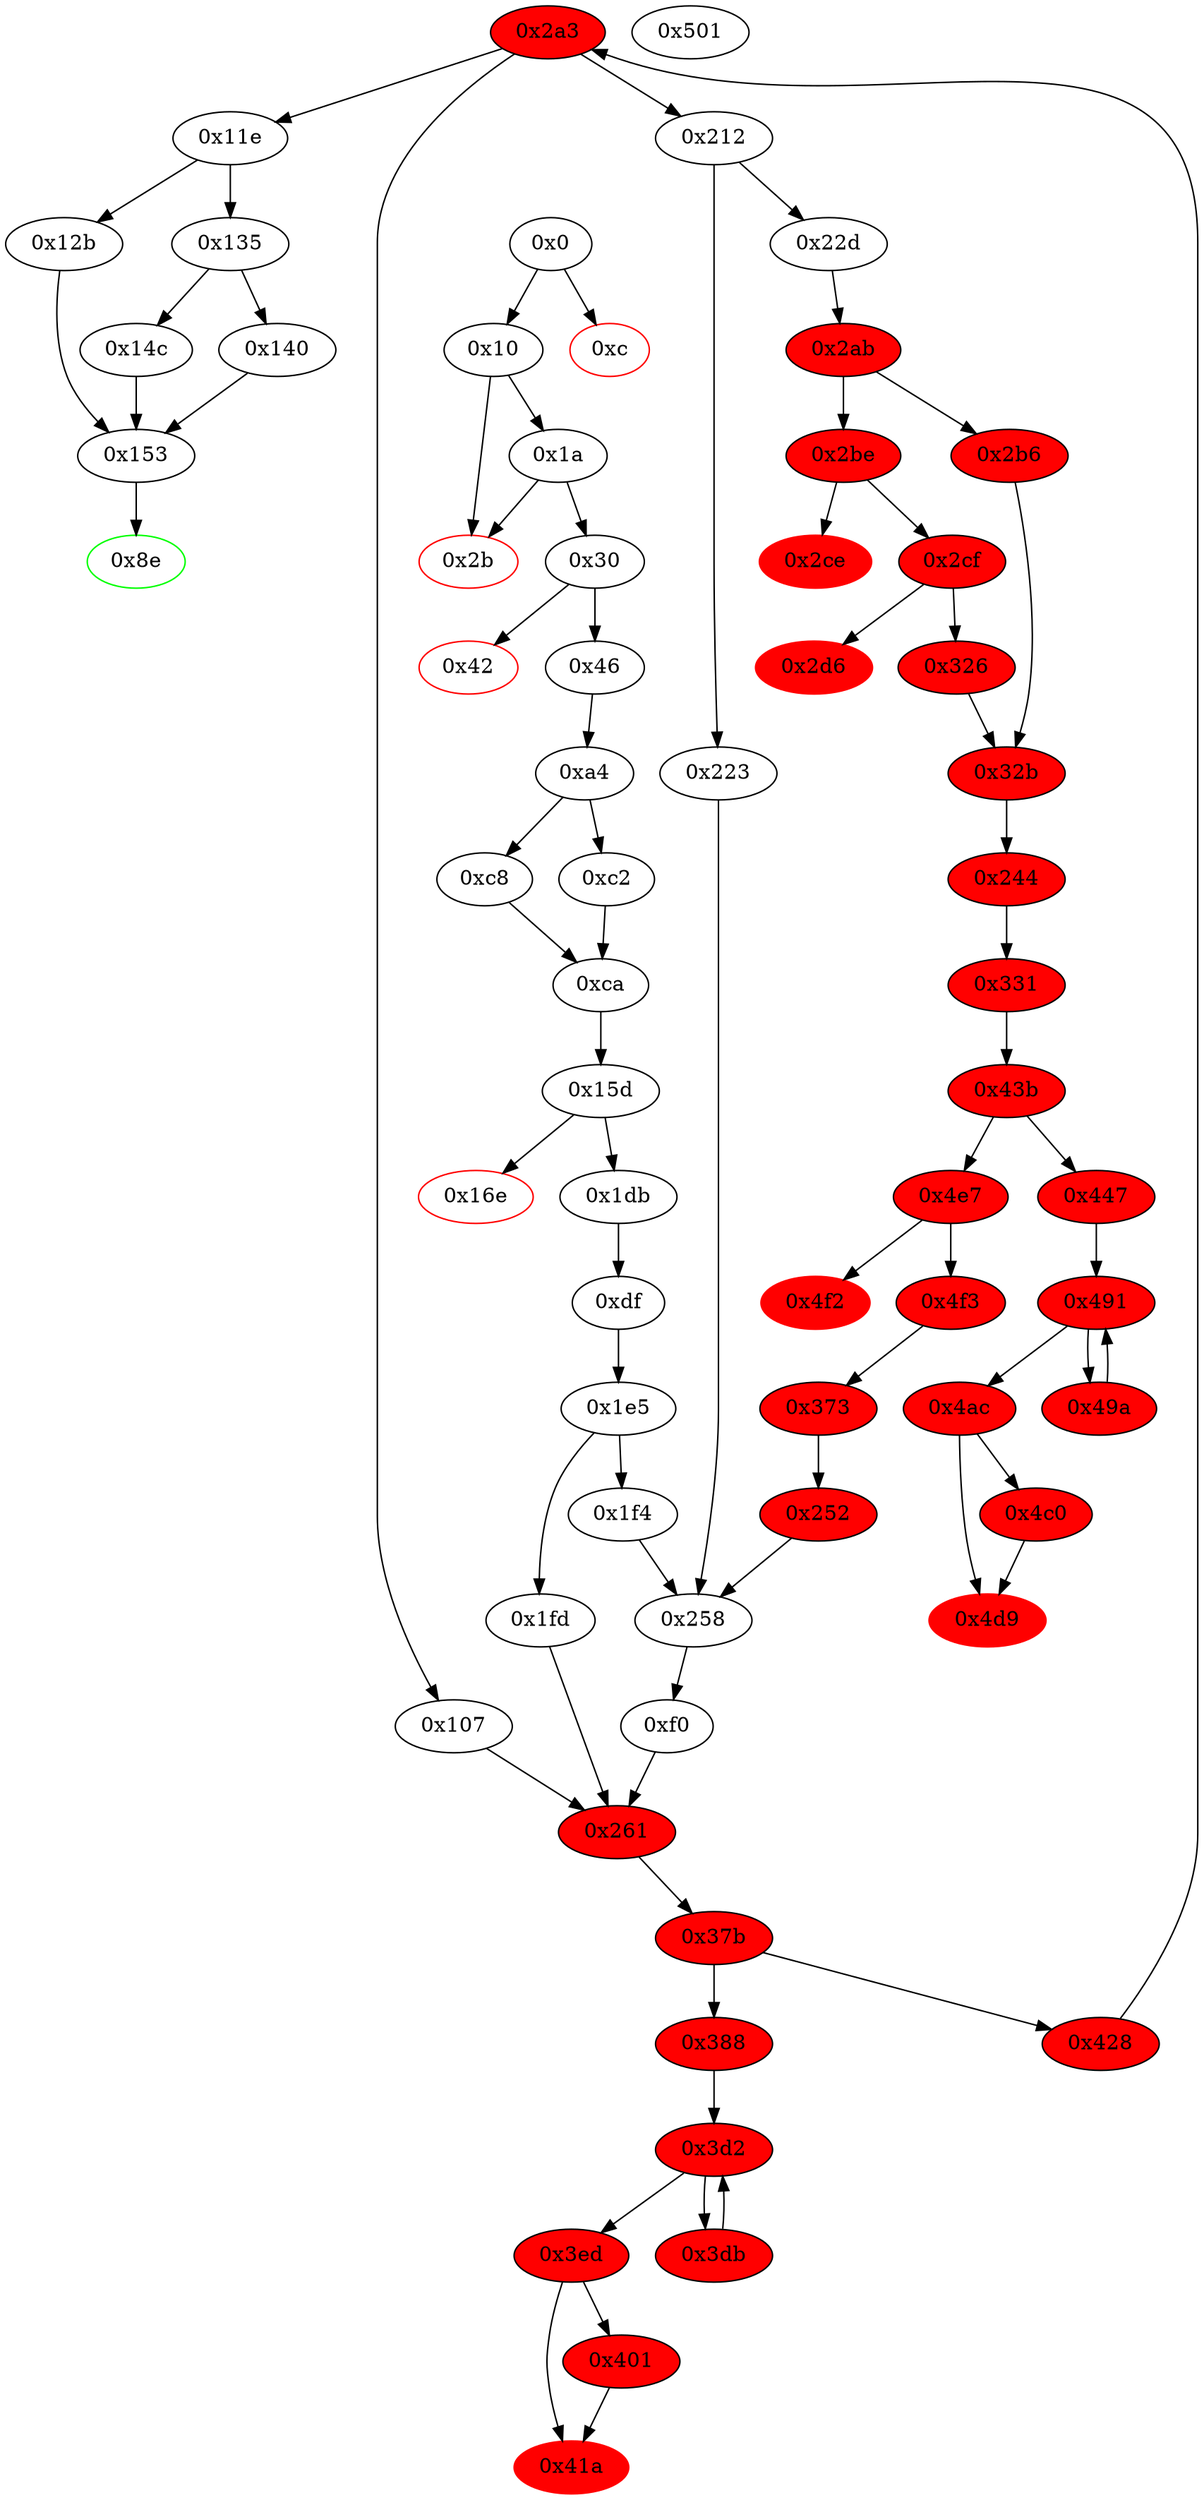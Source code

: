 strict digraph "" {
"0x8e" [color=green, fillcolor=white, id="0x8e", style=filled, tooltip="Block 0x8e\n[0x8e:0xa3]\n---\nPredecessors: [0x153]\nSuccessors: []\n---\n0x8e JUMPDEST\n0x8f PUSH1 0x40\n0x91 MLOAD\n0x92 DUP1\n0x93 DUP3\n0x94 DUP2\n0x95 MSTORE\n0x96 PUSH1 0x20\n0x98 ADD\n0x99 SWAP2\n0x9a POP\n0x9b POP\n0x9c PUSH1 0x40\n0x9e MLOAD\n0x9f DUP1\n0xa0 SWAP2\n0xa1 SUB\n0xa2 SWAP1\n0xa3 RETURN\n---\n0x8e: JUMPDEST \n0x8f: V47 = 0x40\n0x91: V48 = M[0x40]\n0x95: M[V48] = S0\n0x96: V49 = 0x20\n0x98: V50 = ADD 0x20 V48\n0x9c: V51 = 0x40\n0x9e: V52 = M[0x40]\n0xa1: V53 = SUB V50 V52\n0xa3: RETURN V52 V53\n---\nEntry stack: [V13, 0x8e, V28, V31, V34, V37, V40, S1, S0]\nStack pops: 1\nStack additions: []\nExit stack: [V13, 0x8e, V28, V31, V34, V37, V40, S1]\n\nDef sites:\nV13: {0x1a.0x1f}\n0x8e: {0x30.0x31}\nV28: {0x46.0x4c}\nV31: {0x46.0x56}\nV34: {0x46.0x60}\nV37: {0x46.0x6a}\nV40: {0x46.0x74}\nS1: {0x1a.0x1f, 0x46.0x7e}\nS0: {0x428_0xf0.0x42e, 0x428_0x107.0x42e, 0x428_0x1fd.0x42e, 0x140.0x142, 0x1e5.0x1eb, 0x1f4.0x1f4, 0x46.0x56}\n"];
"0x107" [fillcolor=white, id="0x107", style=filled, tooltip="Block 0x107\n[0x107:0x11d]\n---\nPredecessors: [0x2a3]\nSuccessors: [0x261]\n---\n0x107 JUMPDEST\n0x108 SWAP1\n0x109 POP\n0x10a PUSH1 0x0\n0x10c PUSH2 0x11e\n0x10f DUP6\n0x110 DUP5\n0x111 PUSH2 0x261\n0x114 SWAP1\n0x115 SWAP2\n0x116 SWAP1\n0x117 PUSH4 0xffffffff\n0x11c AND\n0x11d JUMP\n---\n0x107: JUMPDEST \n0x10a: V81 = 0x0\n0x10c: V82 = 0x11e\n0x111: V83 = 0x261\n0x117: V84 = 0xffffffff\n0x11c: V85 = AND 0xffffffff 0x261\n0x11d: JUMP 0x261\n---\nEntry stack: [V13, 0x8e, V28, V31, V34, V37, V40, S12, S11, S10, S9, S8, S7, S6, S5, S4, S3, S2, 0x0, S0]\nStack pops: 5\nStack additions: [S4, S3, S2, S0, 0x0, 0x11e, S2, S4]\nExit stack: [S11, 0x8e, S9, S8, S7, S6, S5, S4, 0x0, S2, S0, 0x0, 0x11e, S2, S4]\n\nDef sites:\nV13: {0x1a.0x1f}\n0x8e: {0x30.0x31}\nV28: {0x46.0x4c}\nV31: {0x46.0x56}\nV34: {0x46.0x60}\nV37: {0x46.0x6a}\nV40: {0x46.0x74}\nS12: {0x1a.0x1f, 0x46.0x7e}\nS11: {0x30.0x31, 0x1a.0x1f, 0xa4.0xa5}\nS10: {0x30.0x31, 0xa4.0xa5, 0x46.0x4c}\nS9: {0x46.0x56, 0xa4.0xa8, 0x46.0x4c}\nS8: {0x46.0x60, 0x15d.0x163, 0x46.0x56}\nS7: {0x46.0x6a, 0x46.0x56, 0x46.0x60}\nS6: {0x46.0x74, 0x46.0x60, 0x46.0x6a}\nS5: {0x46.0x7e, 0x46.0x6a, 0x46.0x74}\nS4: {0x46.0x74, 0xc2.0xc2, 0xa4.0xa5, 0x46.0x7e}\nS3: {0x1f4.0x1f4, 0x1e5.0x1e6, 0xa4.0xa5, 0x46.0x56}\nS2: {0x428_0xf0.0x42e, 0x1e5.0x1eb, 0x1f4.0x1f4, 0x46.0x56}\n0x0: {0xf0.0xf3, 0x1fd.0x1fe, 0x107.0x10a}\nS0: {0x428_0x107.0x42e, 0x428_0xf0.0x42e, 0x428_0x1fd.0x42e}\n"];
"0x447" [fillcolor=red, id="0x447", style=filled, tooltip="Block 0x447\n[0x447:0x490]\n---\nPredecessors: [0x43b]\nSuccessors: [0x491]\n---\n0x447 PUSH1 0x40\n0x449 MLOAD\n0x44a PUSH32 0x8c379a000000000000000000000000000000000000000000000000000000000\n0x46b DUP2\n0x46c MSTORE\n0x46d PUSH1 0x4\n0x46f ADD\n0x470 DUP1\n0x471 DUP1\n0x472 PUSH1 0x20\n0x474 ADD\n0x475 DUP3\n0x476 DUP2\n0x477 SUB\n0x478 DUP3\n0x479 MSTORE\n0x47a DUP4\n0x47b DUP2\n0x47c DUP2\n0x47d MLOAD\n0x47e DUP2\n0x47f MSTORE\n0x480 PUSH1 0x20\n0x482 ADD\n0x483 SWAP2\n0x484 POP\n0x485 DUP1\n0x486 MLOAD\n0x487 SWAP1\n0x488 PUSH1 0x20\n0x48a ADD\n0x48b SWAP1\n0x48c DUP1\n0x48d DUP4\n0x48e DUP4\n0x48f PUSH1 0x0\n---\n0x447: V254 = 0x40\n0x449: V255 = M[0x40]\n0x44a: V256 = 0x8c379a000000000000000000000000000000000000000000000000000000000\n0x46c: M[V255] = 0x8c379a000000000000000000000000000000000000000000000000000000000\n0x46d: V257 = 0x4\n0x46f: V258 = ADD 0x4 V255\n0x472: V259 = 0x20\n0x474: V260 = ADD 0x20 V258\n0x477: V261 = SUB V260 V258\n0x479: M[V258] = V261\n0x47d: V262 = M[V192]\n0x47f: M[V260] = V262\n0x480: V263 = 0x20\n0x482: V264 = ADD 0x20 V260\n0x486: V265 = M[V192]\n0x488: V266 = 0x20\n0x48a: V267 = ADD 0x20 V192\n0x48f: V268 = 0x0\n---\nEntry stack: [V13, 0x8e, V28, V31, V34, V37, V40, S22, S21, S20, S19, S18, S17, S16, S15, S14, S13, S12, S11, V135, 0x252, S8, S7, 0x0, 0x373, S4, S3, V192, 0x0, V192]\nStack pops: 1\nStack additions: [S0, V258, V258, V264, V267, V265, V265, V264, V267, 0x0]\nExit stack: [V13, 0x8e, V28, V31, V34, V37, V40, S22, S21, S20, S19, S18, S17, S16, S15, S14, S13, S12, S11, V135, 0x252, S8, S7, 0x0, 0x373, S4, S3, V192, 0x0, V192, V258, V258, V264, V267, V265, V265, V264, V267, 0x0]\n\nDef sites:\nV13: {0x1a.0x1f}\n0x8e: {0x30.0x31}\nV28: {0x46.0x4c}\nV31: {0x46.0x56}\nV34: {0x46.0x60}\nV37: {0x46.0x6a}\nV40: {0x46.0x74}\nS22: {0x1a.0x1f, 0x46.0x7e}\nS21: {0x30.0x31, 0x1a.0x1f, 0xa4.0xa5}\nS20: {0x30.0x31, 0xa4.0xa5, 0x46.0x4c}\nS19: {0x46.0x56, 0xa4.0xa8, 0x46.0x4c}\nS18: {0x46.0x60, 0x15d.0x163, 0x46.0x56}\nS17: {0x46.0x56, 0x46.0x6a, 0x46.0x60}\nS16: {0x46.0x60, 0x46.0x74, 0x46.0x6a}\nS15: {0x46.0x6a, 0x46.0x7e, 0x46.0x74}\nS14: {0x46.0x74, 0xc2.0xc2, 0xa4.0xa5, 0x46.0x7e}\nS13: {0xa4.0xa5, 0x1e5.0x1e6, 0x1f4.0x1f4, 0x46.0x56}\nS12: {0x428_0xf0.0x42e, 0x1e5.0x1eb, 0x1f4.0x1f4, 0x46.0x56}\nS11: {0x428_0xf0.0x42e, 0x428_0x107.0x42e, 0x428_0x1fd.0x42e}\nV135: {0x212.0x21a}\n0x252: {0x22d.0x22e}\nS8: {0x2be.0x2c3, 0x2b6.0x2b6}\nS7: {0x46.0x60, 0x46.0x74, 0x46.0x6a}\n0x0: {0x331.0x332}\n0x373: {0x331.0x334}\nS4: {0x2be.0x2c3, 0x2b6.0x2b6}\nS3: {0x46.0x60, 0x46.0x74, 0x46.0x6a}\nV192: {0x331.0x33b}\n0x0: {0x43b.0x43c}\nV192: {0x331.0x33b}\n"];
"0x14c" [fillcolor=white, id="0x14c", style=filled, tooltip="Block 0x14c\n[0x14c:0x152]\n---\nPredecessors: [0x135]\nSuccessors: [0x153]\n---\n0x14c JUMPDEST\n0x14d DUP1\n0x14e SWAP4\n0x14f POP\n0x150 POP\n0x151 POP\n0x152 POP\n---\n0x14c: JUMPDEST \n---\nEntry stack: [V13, 0x8e, V28, V31, V34, V37, V40, S11, S10, S9, S8, S7, S6, S5, S4, S3, S2, S1, S0]\nStack pops: 4\nStack additions: [S0]\nExit stack: [V13, 0x8e, V28, V31, V34, V37, V40, S11, S10, S9, S8, S7, S6, S5, S4, S0]\n\nDef sites:\nV13: {0x1a.0x1f}\n0x8e: {0x30.0x31}\nV28: {0x46.0x4c}\nV31: {0x46.0x56}\nV34: {0x46.0x60}\nV37: {0x46.0x6a}\nV40: {0x46.0x74}\nS11: {0x1a.0x1f, 0x46.0x7e}\nS10: {0x30.0x31, 0x1a.0x1f, 0xa4.0xa5}\nS9: {0x30.0x31, 0xa4.0xa5, 0x46.0x4c}\nS8: {0x46.0x56, 0xa4.0xa8, 0x46.0x4c}\nS7: {0x46.0x60, 0x15d.0x163, 0x46.0x56}\nS6: {0x46.0x6a, 0x46.0x56, 0x46.0x60}\nS5: {0x46.0x74, 0x46.0x60, 0x46.0x6a}\nS4: {0x46.0x7e, 0x46.0x6a, 0x46.0x74}\nS3: {0x46.0x74, 0xc2.0xc2, 0xa4.0xa5, 0x46.0x7e}\nS2: {0x1f4.0x1f4, 0x1e5.0x1e6, 0xa4.0xa5, 0x46.0x56}\nS1: {0x428_0xf0.0x42e, 0x1e5.0x1eb, 0x1f4.0x1f4, 0x46.0x56}\nS0: {0x428_0x107.0x42e, 0x428_0xf0.0x42e, 0x428_0x1fd.0x42e}\n"];
"0xca" [fillcolor=white, id="0xca", style=filled, tooltip="Block 0xca\n[0xca:0xde]\n---\nPredecessors: [0xc2, 0xc8]\nSuccessors: [0x15d]\n---\n0xca JUMPDEST\n0xcb PUSH2 0xdf\n0xce PUSH1 0x1\n0xd0 SLOAD\n0xd1 DUP15\n0xd2 PUSH2 0x15d\n0xd5 SWAP1\n0xd6 SWAP2\n0xd7 SWAP1\n0xd8 PUSH4 0xffffffff\n0xdd AND\n0xde JUMP\n---\n0xca: JUMPDEST \n0xcb: V67 = 0xdf\n0xce: V68 = 0x1\n0xd0: V69 = S[0x1]\n0xd2: V70 = 0x15d\n0xd8: V71 = 0xffffffff\n0xdd: V72 = AND 0xffffffff 0x15d\n0xde: JUMP 0x15d\n---\nEntry stack: [V13, 0x8e, V28, V31, V34, V37, V40, V43, 0x0, 0x0, 0xf0, V31, V34, V37, S0]\nStack pops: 13\nStack additions: [S12, S11, S10, S9, S8, S7, S6, S5, S4, S3, S2, S1, S0, 0xdf, S12, V69]\nExit stack: [V13, 0x8e, V28, V31, V34, V37, V40, V43, 0x0, 0x0, 0xf0, V31, V34, V37, S0, 0xdf, V28, V69]\n\nDef sites:\nV13: {0x1a.0x1f}\n0x8e: {0x30.0x31}\nV28: {0x46.0x4c}\nV31: {0x46.0x56}\nV34: {0x46.0x60}\nV37: {0x46.0x6a}\nV40: {0x46.0x74}\nV43: {0x46.0x7e}\n0x0: {0xa4.0xa5}\n0x0: {0xa4.0xa5}\n0xf0: {0xa4.0xa8}\nV31: {0x46.0x56}\nV34: {0x46.0x60}\nV37: {0x46.0x6a}\nS0: {0xc2.0xc2, 0x46.0x74}\n"];
"0x1fd" [fillcolor=white, id="0x1fd", style=filled, tooltip="Block 0x1fd\n[0x1fd:0x211]\n---\nPredecessors: [0x1e5]\nSuccessors: [0x261]\n---\n0x1fd JUMPDEST\n0x1fe PUSH1 0x0\n0x200 PUSH2 0x212\n0x203 DUP6\n0x204 DUP10\n0x205 PUSH2 0x261\n0x208 SWAP1\n0x209 SWAP2\n0x20a SWAP1\n0x20b PUSH4 0xffffffff\n0x210 AND\n0x211 JUMP\n---\n0x1fd: JUMPDEST \n0x1fe: V128 = 0x0\n0x200: V129 = 0x212\n0x205: V130 = 0x261\n0x20b: V131 = 0xffffffff\n0x210: V132 = AND 0xffffffff 0x261\n0x211: JUMP 0x261\n---\nEntry stack: [V13, 0x8e, V28, V31, V34, V37, V40, V43, 0x0, 0x0, 0xf0, V101, V31, V34, V37, S2, 0x0, V123]\nStack pops: 7\nStack additions: [S6, S5, S4, S3, S2, S1, S0, 0x0, 0x212, S6, S3]\nExit stack: [V13, 0x8e, V28, V31, V34, V37, V40, V43, 0x0, 0x0, 0xf0, V101, V31, V34, V37, S2, 0x0, V123, 0x0, 0x212, V101, V37]\n\nDef sites:\nV13: {0x1a.0x1f}\n0x8e: {0x30.0x31}\nV28: {0x46.0x4c}\nV31: {0x46.0x56}\nV34: {0x46.0x60}\nV37: {0x46.0x6a}\nV40: {0x46.0x74}\nV43: {0x46.0x7e}\n0x0: {0xa4.0xa5}\n0x0: {0xa4.0xa5}\n0xf0: {0xa4.0xa8}\nV101: {0x15d.0x163}\nV31: {0x46.0x56}\nV34: {0x46.0x60}\nV37: {0x46.0x6a}\nS2: {0xc2.0xc2, 0x46.0x74}\n0x0: {0x1e5.0x1e6}\nV123: {0x1e5.0x1eb}\n"];
"0xc" [color=red, fillcolor=white, id="0xc", style=filled, tooltip="Block 0xc\n[0xc:0xf]\n---\nPredecessors: [0x0]\nSuccessors: []\n---\n0xc PUSH1 0x0\n0xe DUP1\n0xf REVERT\n---\n0xc: V5 = 0x0\n0xf: REVERT 0x0 0x0\n---\nEntry stack: [V2]\nStack pops: 0\nStack additions: []\nExit stack: [V2]\n\nDef sites:\nV2: {0x0.0x5}\n"];
"0x43b" [fillcolor=red, id="0x43b", style=filled, tooltip="Block 0x43b\n[0x43b:0x446]\n---\nPredecessors: [0x331]\nSuccessors: [0x447, 0x4e7]\n---\n0x43b JUMPDEST\n0x43c PUSH1 0x0\n0x43e DUP1\n0x43f DUP4\n0x440 GT\n0x441 DUP3\n0x442 SWAP1\n0x443 PUSH2 0x4e7\n0x446 JUMPI\n---\n0x43b: JUMPDEST \n0x43c: V251 = 0x0\n0x440: V252 = GT S1 0x0\n0x443: V253 = 0x4e7\n0x446: JUMPI 0x4e7 V252\n---\nEntry stack: [V13, 0x8e, V28, V31, V34, V37, V40, S20, S19, S18, S17, S16, S15, S14, S13, S12, S11, S10, S9, V135, 0x252, S6, S5, 0x0, 0x373, S2, S1, V192]\nStack pops: 2\nStack additions: [S1, S0, 0x0, S0]\nExit stack: [V13, 0x8e, V28, V31, V34, V37, V40, S20, S19, S18, S17, S16, S15, S14, S13, S12, S11, S10, S9, V135, 0x252, S6, S5, 0x0, 0x373, S2, S1, V192, 0x0, V192]\n\nDef sites:\nV13: {0x1a.0x1f}\n0x8e: {0x30.0x31}\nV28: {0x46.0x4c}\nV31: {0x46.0x56}\nV34: {0x46.0x60}\nV37: {0x46.0x6a}\nV40: {0x46.0x74}\nS20: {0x1a.0x1f, 0x46.0x7e}\nS19: {0x30.0x31, 0x1a.0x1f, 0xa4.0xa5}\nS18: {0x30.0x31, 0xa4.0xa5, 0x46.0x4c}\nS17: {0x46.0x56, 0xa4.0xa8, 0x46.0x4c}\nS16: {0x46.0x60, 0x15d.0x163, 0x46.0x56}\nS15: {0x46.0x56, 0x46.0x6a, 0x46.0x60}\nS14: {0x46.0x60, 0x46.0x74, 0x46.0x6a}\nS13: {0x46.0x6a, 0x46.0x7e, 0x46.0x74}\nS12: {0x46.0x74, 0xc2.0xc2, 0xa4.0xa5, 0x46.0x7e}\nS11: {0xa4.0xa5, 0x1e5.0x1e6, 0x1f4.0x1f4, 0x46.0x56}\nS10: {0x428_0xf0.0x42e, 0x1e5.0x1eb, 0x1f4.0x1f4, 0x46.0x56}\nS9: {0x428_0xf0.0x42e, 0x428_0x107.0x42e, 0x428_0x1fd.0x42e}\nV135: {0x212.0x21a}\n0x252: {0x22d.0x22e}\nS6: {0x2be.0x2c3, 0x2b6.0x2b6}\nS5: {0x46.0x60, 0x46.0x74, 0x46.0x6a}\n0x0: {0x331.0x332}\n0x373: {0x331.0x334}\nS2: {0x2be.0x2c3, 0x2b6.0x2b6}\nS1: {0x46.0x60, 0x46.0x74, 0x46.0x6a}\nV192: {0x331.0x33b}\n"];
"0xc8" [fillcolor=white, id="0xc8", style=filled, tooltip="Block 0xc8\n[0xc8:0xc9]\n---\nPredecessors: [0xa4]\nSuccessors: [0xca]\n---\n0xc8 JUMPDEST\n0xc9 DUP8\n---\n0xc8: JUMPDEST \n---\nEntry stack: [V13, 0x8e, V28, V31, V34, V37, V40, V43, 0x0, 0x0, 0xf0, V31, V34, V37]\nStack pops: 8\nStack additions: [S7, S6, S5, S4, S3, S2, S1, S0, S7]\nExit stack: [V13, 0x8e, V28, V31, V34, V37, V40, V43, 0x0, 0x0, 0xf0, V31, V34, V37, V40]\n\nDef sites:\nV13: {0x1a.0x1f}\n0x8e: {0x30.0x31}\nV28: {0x46.0x4c}\nV31: {0x46.0x56}\nV34: {0x46.0x60}\nV37: {0x46.0x6a}\nV40: {0x46.0x74}\nV43: {0x46.0x7e}\n0x0: {0xa4.0xa5}\n0x0: {0xa4.0xa5}\n0xf0: {0xa4.0xa8}\nV31: {0x46.0x56}\nV34: {0x46.0x60}\nV37: {0x46.0x6a}\n"];
"0x10" [fillcolor=white, id="0x10", style=filled, tooltip="Block 0x10\n[0x10:0x19]\n---\nPredecessors: [0x0]\nSuccessors: [0x1a, 0x2b]\n---\n0x10 JUMPDEST\n0x11 POP\n0x12 PUSH1 0x4\n0x14 CALLDATASIZE\n0x15 LT\n0x16 PUSH2 0x2b\n0x19 JUMPI\n---\n0x10: JUMPDEST \n0x12: V6 = 0x4\n0x14: V7 = CALLDATASIZE\n0x15: V8 = LT V7 0x4\n0x16: V9 = 0x2b\n0x19: JUMPI 0x2b V8\n---\nEntry stack: [V2]\nStack pops: 1\nStack additions: []\nExit stack: []\n\nDef sites:\nV2: {0x0.0x5}\n"];
"0x491" [fillcolor=red, id="0x491", style=filled, tooltip="Block 0x491\n[0x491:0x499]\n---\nPredecessors: [0x447, 0x49a]\nSuccessors: [0x49a, 0x4ac]\n---\n0x491 JUMPDEST\n0x492 DUP4\n0x493 DUP2\n0x494 LT\n0x495 ISZERO\n0x496 PUSH2 0x4ac\n0x499 JUMPI\n---\n0x491: JUMPDEST \n0x494: V269 = LT S0 V265\n0x495: V270 = ISZERO V269\n0x496: V271 = 0x4ac\n0x499: JUMPI 0x4ac V270\n---\nEntry stack: [V13, 0x8e, V28, V31, V34, V37, V40, S31, S30, S29, S28, S27, S26, S25, S24, S23, S22, S21, S20, V135, 0x252, S17, S16, 0x0, 0x373, S13, S12, V192, 0x0, V192, V258, V258, V264, V267, V265, V265, V264, V267, S0]\nStack pops: 4\nStack additions: [S3, S2, S1, S0]\nExit stack: [V13, 0x8e, V28, V31, V34, V37, V40, S31, S30, S29, S28, S27, S26, S25, S24, S23, S22, S21, S20, V135, 0x252, S17, S16, 0x0, 0x373, S13, S12, V192, 0x0, V192, V258, V258, V264, V267, V265, V265, V264, V267, S0]\n\nDef sites:\nV13: {0x1a.0x1f}\n0x8e: {0x30.0x31}\nV28: {0x46.0x4c}\nV31: {0x46.0x56}\nV34: {0x46.0x60}\nV37: {0x46.0x6a}\nV40: {0x46.0x74}\nS31: {0x1a.0x1f, 0x46.0x7e}\nS30: {0x30.0x31, 0x1a.0x1f, 0xa4.0xa5}\nS29: {0x30.0x31, 0xa4.0xa5, 0x46.0x4c}\nS28: {0x46.0x56, 0xa4.0xa8, 0x46.0x4c}\nS27: {0x46.0x60, 0x15d.0x163, 0x46.0x56}\nS26: {0x46.0x56, 0x46.0x6a, 0x46.0x60}\nS25: {0x46.0x60, 0x46.0x74, 0x46.0x6a}\nS24: {0x46.0x6a, 0x46.0x7e, 0x46.0x74}\nS23: {0x46.0x74, 0xc2.0xc2, 0xa4.0xa5, 0x46.0x7e}\nS22: {0xa4.0xa5, 0x1e5.0x1e6, 0x1f4.0x1f4, 0x46.0x56}\nS21: {0x428_0xf0.0x42e, 0x1e5.0x1eb, 0x1f4.0x1f4, 0x46.0x56}\nS20: {0x428_0xf0.0x42e, 0x428_0x107.0x42e, 0x428_0x1fd.0x42e}\nV135: {0x212.0x21a}\n0x252: {0x22d.0x22e}\nS17: {0x2be.0x2c3, 0x2b6.0x2b6}\nS16: {0x46.0x60, 0x46.0x74, 0x46.0x6a}\n0x0: {0x331.0x332}\n0x373: {0x331.0x334}\nS13: {0x2be.0x2c3, 0x2b6.0x2b6}\nS12: {0x46.0x60, 0x46.0x74, 0x46.0x6a}\nV192: {0x331.0x33b}\n0x0: {0x43b.0x43c}\nV192: {0x331.0x33b}\nV258: {0x447.0x46f}\nV258: {0x447.0x46f}\nV264: {0x447.0x482}\nV267: {0x447.0x48a}\nV265: {0x447.0x486}\nV265: {0x447.0x486}\nV264: {0x447.0x482}\nV267: {0x447.0x48a}\nS0: {0x49a.0x4a5, 0x447.0x48f}\n"];
"0x30" [fillcolor=white, id="0x30", style=filled, tooltip="Block 0x30\n[0x30:0x41]\n---\nPredecessors: [0x1a]\nSuccessors: [0x42, 0x46]\n---\n0x30 JUMPDEST\n0x31 PUSH2 0x8e\n0x34 PUSH1 0x4\n0x36 DUP1\n0x37 CALLDATASIZE\n0x38 SUB\n0x39 PUSH1 0xc0\n0x3b DUP2\n0x3c LT\n0x3d ISZERO\n0x3e PUSH2 0x46\n0x41 JUMPI\n---\n0x30: JUMPDEST \n0x31: V18 = 0x8e\n0x34: V19 = 0x4\n0x37: V20 = CALLDATASIZE\n0x38: V21 = SUB V20 0x4\n0x39: V22 = 0xc0\n0x3c: V23 = LT V21 0xc0\n0x3d: V24 = ISZERO V23\n0x3e: V25 = 0x46\n0x41: JUMPI 0x46 V24\n---\nEntry stack: [V13]\nStack pops: 0\nStack additions: [0x8e, 0x4, V21]\nExit stack: [V13, 0x8e, 0x4, V21]\n\nDef sites:\nV13: {0x1a.0x1f}\n"];
"0x2d6" [color=red, fillcolor=red, id="0x2d6", style=filled, tooltip="Block 0x2d6\n[0x2d6:0x325]\n---\nPredecessors: [0x2cf]\nSuccessors: []\n---\n0x2d6 PUSH1 0x40\n0x2d8 MLOAD\n0x2d9 PUSH32 0x8c379a000000000000000000000000000000000000000000000000000000000\n0x2fa DUP2\n0x2fb MSTORE\n0x2fc PUSH1 0x4\n0x2fe ADD\n0x2ff DUP1\n0x300 DUP1\n0x301 PUSH1 0x20\n0x303 ADD\n0x304 DUP3\n0x305 DUP2\n0x306 SUB\n0x307 DUP3\n0x308 MSTORE\n0x309 PUSH1 0x21\n0x30b DUP2\n0x30c MSTORE\n0x30d PUSH1 0x20\n0x30f ADD\n0x310 DUP1\n0x311 PUSH2 0x502\n0x314 PUSH1 0x21\n0x316 SWAP2\n0x317 CODECOPY\n0x318 PUSH1 0x40\n0x31a ADD\n0x31b SWAP2\n0x31c POP\n0x31d POP\n0x31e PUSH1 0x40\n0x320 MLOAD\n0x321 DUP1\n0x322 SWAP2\n0x323 SUB\n0x324 SWAP1\n0x325 REVERT\n---\n0x2d6: V171 = 0x40\n0x2d8: V172 = M[0x40]\n0x2d9: V173 = 0x8c379a000000000000000000000000000000000000000000000000000000000\n0x2fb: M[V172] = 0x8c379a000000000000000000000000000000000000000000000000000000000\n0x2fc: V174 = 0x4\n0x2fe: V175 = ADD 0x4 V172\n0x301: V176 = 0x20\n0x303: V177 = ADD 0x20 V175\n0x306: V178 = SUB V177 V175\n0x308: M[V175] = V178\n0x309: V179 = 0x21\n0x30c: M[V177] = 0x21\n0x30d: V180 = 0x20\n0x30f: V181 = ADD 0x20 V177\n0x311: V182 = 0x502\n0x314: V183 = 0x21\n0x317: CODECOPY V181 0x502 0x21\n0x318: V184 = 0x40\n0x31a: V185 = ADD 0x40 V181\n0x31e: V186 = 0x40\n0x320: V187 = M[0x40]\n0x323: V188 = SUB V185 V187\n0x325: REVERT V187 V188\n---\nEntry stack: [V13, 0x8e, V28, V31, V34, V37, V40, S19, S18, S17, S16, S15, S14, S13, S12, S11, S10, S9, S8, V135, 0x252, S5, 0x244, S3, S2, 0x0, V166]\nStack pops: 0\nStack additions: []\nExit stack: [V13, 0x8e, V28, V31, V34, V37, V40, S19, S18, S17, S16, S15, S14, S13, S12, S11, S10, S9, S8, V135, 0x252, S5, 0x244, S3, S2, 0x0, V166]\n\nDef sites:\nV13: {0x1a.0x1f}\n0x8e: {0x30.0x31}\nV28: {0x46.0x4c}\nV31: {0x46.0x56}\nV34: {0x46.0x60}\nV37: {0x46.0x6a}\nV40: {0x46.0x74}\nS19: {0x1a.0x1f, 0x46.0x7e}\nS18: {0x30.0x31, 0x1a.0x1f, 0xa4.0xa5}\nS17: {0x30.0x31, 0xa4.0xa5, 0x46.0x4c}\nS16: {0x46.0x56, 0xa4.0xa8, 0x46.0x4c}\nS15: {0x46.0x60, 0x15d.0x163, 0x46.0x56}\nS14: {0x46.0x6a, 0x46.0x56, 0x46.0x60}\nS13: {0x46.0x74, 0x46.0x60, 0x46.0x6a}\nS12: {0x46.0x7e, 0x46.0x6a, 0x46.0x74}\nS11: {0x46.0x74, 0xc2.0xc2, 0xa4.0xa5, 0x46.0x7e}\nS10: {0x1f4.0x1f4, 0x1e5.0x1e6, 0xa4.0xa5, 0x46.0x56}\nS9: {0x428_0xf0.0x42e, 0x1e5.0x1eb, 0x1f4.0x1f4, 0x46.0x56}\nS8: {0x428_0x107.0x42e, 0x428_0xf0.0x42e, 0x428_0x1fd.0x42e}\nV135: {0x212.0x21a}\n0x252: {0x22d.0x22e}\nS5: {0x46.0x74, 0x46.0x60, 0x46.0x6a}\n0x244: {0x22d.0x232}\nS3: {0x46.0x6a, 0x46.0x56, 0x46.0x60}\nS2: {0x428_0x107.0x42e, 0x428_0xf0.0x42e, 0x428_0x1fd.0x42e}\n0x0: {0x2ab.0x2ac}\nV166: {0x2be.0x2c3}\n"];
"0x501" [fillcolor=white, id="0x501", style=filled, tooltip="Block 0x501\n[0x501:0x556]\n---\nPredecessors: []\nSuccessors: []\n---\n0x501 INVALID\n0x502 MSTORE8\n0x503 PUSH2 0x6665\n0x506 MISSING 0x4d\n0x507 PUSH2 0x7468\n0x50a GASPRICE\n0x50b SHA3\n0x50c PUSH14 0x756c7469706c69636174696f6e20\n0x51b PUSH16 0x766572666c6f77a265627a7a72315820\n0x52c MISSING 0xa6\n0x52d DIV\n0x52e CALLDATASIZE\n0x52f SWAP12\n0x530 CALLER\n0x531 NOT\n0x532 MISSING 0xb2\n0x533 MISSING 0xf9\n0x534 JUMPDEST\n0x535 CODECOPY\n0x536 SHR\n0x537 MISSING 0xe6\n0x538 MISSING 0x5c\n0x539 DUP4\n0x53a MISSING 0x1e\n0x53b CALLDATALOAD\n0x53c MISSING 0xaf\n0x53d MISSING 0xe6\n0x53e PUSH21 0x795443b91de127103dcbad392c64736f6c63430005\n0x554 GT\n0x555 STOP\n0x556 ORIGIN\n---\n0x501: INVALID \n0x502: M8[S0] = S1\n0x503: V301 = 0x6665\n0x506: MISSING 0x4d\n0x507: V302 = 0x7468\n0x50a: V303 = GASPRICE\n0x50b: V304 = SHA3 V303 0x7468\n0x50c: V305 = 0x756c7469706c69636174696f6e20\n0x51b: V306 = 0x766572666c6f77a265627a7a72315820\n0x52c: MISSING 0xa6\n0x52d: V307 = DIV S0 S1\n0x52e: V308 = CALLDATASIZE\n0x530: V309 = CALLER\n0x531: V310 = NOT V309\n0x532: MISSING 0xb2\n0x533: MISSING 0xf9\n0x534: JUMPDEST \n0x535: CODECOPY S0 S1 S2\n0x536: V311 = SHR S3 S4\n0x537: MISSING 0xe6\n0x538: MISSING 0x5c\n0x53a: MISSING 0x1e\n0x53b: V312 = CALLDATALOAD S0\n0x53c: MISSING 0xaf\n0x53d: MISSING 0xe6\n0x53e: V313 = 0x795443b91de127103dcbad392c64736f6c63430005\n0x554: V314 = GT 0x795443b91de127103dcbad392c64736f6c63430005 S0\n0x555: STOP \n0x556: V315 = ORIGIN\n---\nEntry stack: []\nStack pops: 0\nStack additions: [0x6665, 0x766572666c6f77a265627a7a72315820, 0x756c7469706c69636174696f6e20, V304, V310, S12, V307, S2, S3, S4, S5, S6, S7, S8, S9, S10, S11, V308, V311, S3, S0, S1, S2, S3, V312, V314, V315]\nExit stack: []\n\nDef sites:\n"];
"0x4e7" [fillcolor=red, id="0x4e7", style=filled, tooltip="Block 0x4e7\n[0x4e7:0x4f1]\n---\nPredecessors: [0x43b]\nSuccessors: [0x4f2, 0x4f3]\n---\n0x4e7 JUMPDEST\n0x4e8 POP\n0x4e9 PUSH1 0x0\n0x4eb DUP4\n0x4ec DUP6\n0x4ed DUP2\n0x4ee PUSH2 0x4f3\n0x4f1 JUMPI\n---\n0x4e7: JUMPDEST \n0x4e9: V298 = 0x0\n0x4ee: V299 = 0x4f3\n0x4f1: JUMPI 0x4f3 S3\n---\nEntry stack: [V13, 0x8e, V28, V31, V34, V37, V40, S22, S21, S20, S19, S18, S17, S16, S15, S14, S13, S12, S11, V135, 0x252, S8, S7, 0x0, 0x373, S4, S3, V192, 0x0, V192]\nStack pops: 5\nStack additions: [S4, S3, S2, S1, 0x0, S3, S4]\nExit stack: [V13, 0x8e, V28, V31, V34, V37, V40, S22, S21, S20, S19, S18, S17, S16, S15, S14, S13, S12, S11, V135, 0x252, S8, S7, 0x0, 0x373, S4, S3, V192, 0x0, 0x0, S3, S4]\n\nDef sites:\nV13: {0x1a.0x1f}\n0x8e: {0x30.0x31}\nV28: {0x46.0x4c}\nV31: {0x46.0x56}\nV34: {0x46.0x60}\nV37: {0x46.0x6a}\nV40: {0x46.0x74}\nS22: {0x1a.0x1f, 0x46.0x7e}\nS21: {0x30.0x31, 0x1a.0x1f, 0xa4.0xa5}\nS20: {0x30.0x31, 0xa4.0xa5, 0x46.0x4c}\nS19: {0x46.0x56, 0xa4.0xa8, 0x46.0x4c}\nS18: {0x46.0x60, 0x15d.0x163, 0x46.0x56}\nS17: {0x46.0x56, 0x46.0x6a, 0x46.0x60}\nS16: {0x46.0x60, 0x46.0x74, 0x46.0x6a}\nS15: {0x46.0x6a, 0x46.0x7e, 0x46.0x74}\nS14: {0x46.0x74, 0xc2.0xc2, 0xa4.0xa5, 0x46.0x7e}\nS13: {0xa4.0xa5, 0x1e5.0x1e6, 0x1f4.0x1f4, 0x46.0x56}\nS12: {0x428_0xf0.0x42e, 0x1e5.0x1eb, 0x1f4.0x1f4, 0x46.0x56}\nS11: {0x428_0xf0.0x42e, 0x428_0x107.0x42e, 0x428_0x1fd.0x42e}\nV135: {0x212.0x21a}\n0x252: {0x22d.0x22e}\nS8: {0x2be.0x2c3, 0x2b6.0x2b6}\nS7: {0x46.0x60, 0x46.0x74, 0x46.0x6a}\n0x0: {0x331.0x332}\n0x373: {0x331.0x334}\nS4: {0x2be.0x2c3, 0x2b6.0x2b6}\nS3: {0x46.0x60, 0x46.0x74, 0x46.0x6a}\nV192: {0x331.0x33b}\n0x0: {0x43b.0x43c}\nV192: {0x331.0x33b}\n"];
"0x2be" [fillcolor=red, id="0x2be", style=filled, tooltip="Block 0x2be\n[0x2be:0x2cd]\n---\nPredecessors: [0x2ab]\nSuccessors: [0x2ce, 0x2cf]\n---\n0x2be JUMPDEST\n0x2bf PUSH1 0x0\n0x2c1 DUP3\n0x2c2 DUP5\n0x2c3 MUL\n0x2c4 SWAP1\n0x2c5 POP\n0x2c6 DUP3\n0x2c7 DUP5\n0x2c8 DUP3\n0x2c9 DUP2\n0x2ca PUSH2 0x2cf\n0x2cd JUMPI\n---\n0x2be: JUMPDEST \n0x2bf: V165 = 0x0\n0x2c3: V166 = MUL S2 S1\n0x2ca: V167 = 0x2cf\n0x2cd: JUMPI 0x2cf S2\n---\nEntry stack: [V13, 0x8e, V28, V31, V34, V37, V40, S18, S17, S16, S15, S14, S13, S12, S11, S10, S9, S8, S7, V135, 0x252, S4, 0x244, S2, S1, 0x0]\nStack pops: 3\nStack additions: [S2, S1, S0, V166, S1, S2, V166]\nExit stack: [V13, 0x8e, V28, V31, V34, V37, V40, S18, S17, S16, S15, S14, S13, S12, S11, S10, S9, S8, S7, V135, 0x252, S4, 0x244, S2, S1, 0x0, V166, S1, S2, V166]\n\nDef sites:\nV13: {0x1a.0x1f}\n0x8e: {0x30.0x31}\nV28: {0x46.0x4c}\nV31: {0x46.0x56}\nV34: {0x46.0x60}\nV37: {0x46.0x6a}\nV40: {0x46.0x74}\nS18: {0x1a.0x1f, 0x46.0x7e}\nS17: {0x30.0x31, 0x1a.0x1f, 0xa4.0xa5}\nS16: {0x30.0x31, 0xa4.0xa5, 0x46.0x4c}\nS15: {0x46.0x56, 0xa4.0xa8, 0x46.0x4c}\nS14: {0x46.0x60, 0x15d.0x163, 0x46.0x56}\nS13: {0x46.0x6a, 0x46.0x56, 0x46.0x60}\nS12: {0x46.0x74, 0x46.0x60, 0x46.0x6a}\nS11: {0x46.0x7e, 0x46.0x6a, 0x46.0x74}\nS10: {0x46.0x74, 0xc2.0xc2, 0xa4.0xa5, 0x46.0x7e}\nS9: {0x1f4.0x1f4, 0x1e5.0x1e6, 0xa4.0xa5, 0x46.0x56}\nS8: {0x428_0xf0.0x42e, 0x1e5.0x1eb, 0x1f4.0x1f4, 0x46.0x56}\nS7: {0x428_0x107.0x42e, 0x428_0xf0.0x42e, 0x428_0x1fd.0x42e}\nV135: {0x212.0x21a}\n0x252: {0x22d.0x22e}\nS4: {0x46.0x74, 0x46.0x60, 0x46.0x6a}\n0x244: {0x22d.0x232}\nS2: {0x46.0x6a, 0x46.0x56, 0x46.0x60}\nS1: {0x428_0x107.0x42e, 0x428_0xf0.0x42e, 0x428_0x1fd.0x42e}\n0x0: {0x2ab.0x2ac}\n"];
"0xc2" [fillcolor=white, id="0xc2", style=filled, tooltip="Block 0xc2\n[0xc2:0xc7]\n---\nPredecessors: [0xa4]\nSuccessors: [0xca]\n---\n0xc2 PUSH1 0x0\n0xc4 PUSH2 0xca\n0xc7 JUMP\n---\n0xc2: V65 = 0x0\n0xc4: V66 = 0xca\n0xc7: JUMP 0xca\n---\nEntry stack: [V13, 0x8e, V28, V31, V34, V37, V40, V43, 0x0, 0x0, 0xf0, V31, V34, V37]\nStack pops: 0\nStack additions: [0x0]\nExit stack: [V13, 0x8e, V28, V31, V34, V37, V40, V43, 0x0, 0x0, 0xf0, V31, V34, V37, 0x0]\n\nDef sites:\nV13: {0x1a.0x1f}\n0x8e: {0x30.0x31}\nV28: {0x46.0x4c}\nV31: {0x46.0x56}\nV34: {0x46.0x60}\nV37: {0x46.0x6a}\nV40: {0x46.0x74}\nV43: {0x46.0x7e}\n0x0: {0xa4.0xa5}\n0x0: {0xa4.0xa5}\n0xf0: {0xa4.0xa8}\nV31: {0x46.0x56}\nV34: {0x46.0x60}\nV37: {0x46.0x6a}\n"];
"0x2a3" [fillcolor=red, id="0x2a3", style=filled, tooltip="Block 0x2a3\n[0x2a3:0x2aa]\n---\nPredecessors: [0x428]\nSuccessors: [0x107, 0x11e, 0x212]\n---\n0x2a3 JUMPDEST\n0x2a4 SWAP1\n0x2a5 POP\n0x2a6 SWAP3\n0x2a7 SWAP2\n0x2a8 POP\n0x2a9 POP\n0x2aa JUMP\n---\n0x2a3: JUMPDEST \n0x2aa: JUMP {0x107, 0x11e, 0x212}\n---\nEntry stack: [V13, 0x8e, V28, V31, V34, V37, V40, S16, S15, S14, S13, S12, S11, S10, S9, S8, S7, S6, 0x0, {0x107, 0x11e, 0x212}, S3, S2, 0x0, V250]\nStack pops: 5\nStack additions: [S0]\nExit stack: [V13, 0x8e, V28, V31, V34, V37, V40, S16, S15, S14, S13, S12, S11, S10, S9, S8, S7, S6, 0x0, V250]\n\nDef sites:\nV13: {0x1a.0x1f}\n0x8e: {0x30.0x31}\nV28: {0x46.0x4c}\nV31: {0x46.0x56}\nV34: {0x46.0x60}\nV37: {0x46.0x6a}\nV40: {0x46.0x74}\nS16: {0x1a.0x1f, 0x46.0x7e}\nS15: {0x30.0x31, 0x1a.0x1f, 0xa4.0xa5}\nS14: {0x30.0x31, 0xa4.0xa5, 0x46.0x4c}\nS13: {0x46.0x56, 0xa4.0xa8, 0x46.0x4c}\nS12: {0x46.0x60, 0x15d.0x163, 0x46.0x56}\nS11: {0x46.0x6a, 0x46.0x56, 0x46.0x60}\nS10: {0x46.0x74, 0x46.0x60, 0x46.0x6a}\nS9: {0x46.0x7e, 0x46.0x6a, 0x46.0x74}\nS8: {0x46.0x74, 0xc2.0xc2, 0xa4.0xa5, 0x46.0x7e}\nS7: {0x1f4.0x1f4, 0x1e5.0x1e6, 0xa4.0xa5, 0x46.0x56}\nS6: {0x428_0xf0.0x42e, 0x1e5.0x1eb, 0x1f4.0x1f4, 0x46.0x56}\n0x0: {0xf0.0xf3, 0x1fd.0x1fe, 0x107.0x10a}\n{0x107, 0x11e, 0x212}: {0xf0.0xf5, 0x1fd.0x200, 0x107.0x10c}\nS3: {0x15d.0x163, 0x1f4.0x1f4, 0x46.0x56}\nS2: {0x46.0x6a, 0x46.0x7e}\n0x0: {0x261_0xf0.0x262, 0x261_0x107.0x262, 0x261_0x1fd.0x262}\nV250: {0x428.0x42e}\n"];
"0x140" [fillcolor=white, id="0x140", style=filled, tooltip="Block 0x140\n[0x140:0x14b]\n---\nPredecessors: [0x135]\nSuccessors: [0x153]\n---\n0x140 PUSH1 0x0\n0x142 SLOAD\n0x143 SWAP4\n0x144 POP\n0x145 POP\n0x146 POP\n0x147 POP\n0x148 PUSH2 0x153\n0x14b JUMP\n---\n0x140: V97 = 0x0\n0x142: V98 = S[0x0]\n0x148: V99 = 0x153\n0x14b: JUMP 0x153\n---\nEntry stack: [V13, 0x8e, V28, V31, V34, V37, V40, S11, S10, S9, S8, S7, S6, S5, S4, S3, S2, S1, S0]\nStack pops: 4\nStack additions: [V98]\nExit stack: [V13, 0x8e, V28, V31, V34, V37, V40, S11, S10, S9, S8, S7, S6, S5, S4, V98]\n\nDef sites:\nV13: {0x1a.0x1f}\n0x8e: {0x30.0x31}\nV28: {0x46.0x4c}\nV31: {0x46.0x56}\nV34: {0x46.0x60}\nV37: {0x46.0x6a}\nV40: {0x46.0x74}\nS11: {0x1a.0x1f, 0x46.0x7e}\nS10: {0x30.0x31, 0x1a.0x1f, 0xa4.0xa5}\nS9: {0x30.0x31, 0xa4.0xa5, 0x46.0x4c}\nS8: {0x46.0x56, 0xa4.0xa8, 0x46.0x4c}\nS7: {0x46.0x60, 0x15d.0x163, 0x46.0x56}\nS6: {0x46.0x6a, 0x46.0x56, 0x46.0x60}\nS5: {0x46.0x74, 0x46.0x60, 0x46.0x6a}\nS4: {0x46.0x7e, 0x46.0x6a, 0x46.0x74}\nS3: {0x46.0x74, 0xc2.0xc2, 0xa4.0xa5, 0x46.0x7e}\nS2: {0x1f4.0x1f4, 0x1e5.0x1e6, 0xa4.0xa5, 0x46.0x56}\nS1: {0x428_0xf0.0x42e, 0x1e5.0x1eb, 0x1f4.0x1f4, 0x46.0x56}\nS0: {0x428_0x107.0x42e, 0x428_0xf0.0x42e, 0x428_0x1fd.0x42e}\n"];
"0x1e5" [fillcolor=white, id="0x1e5", style=filled, tooltip="Block 0x1e5\n[0x1e5:0x1f3]\n---\nPredecessors: [0xdf]\nSuccessors: [0x1f4, 0x1fd]\n---\n0x1e5 JUMPDEST\n0x1e6 PUSH1 0x0\n0x1e8 DUP1\n0x1e9 DUP3\n0x1ea DUP8\n0x1eb LT\n0x1ec SWAP1\n0x1ed POP\n0x1ee DUP1\n0x1ef ISZERO\n0x1f0 PUSH2 0x1fd\n0x1f3 JUMPI\n---\n0x1e5: JUMPDEST \n0x1e6: V122 = 0x0\n0x1eb: V123 = LT V101 S0\n0x1ef: V124 = ISZERO V123\n0x1f0: V125 = 0x1fd\n0x1f3: JUMPI 0x1fd V124\n---\nEntry stack: [V13, 0x8e, V28, V31, V34, V37, V40, V43, 0x0, 0x0, 0xf0, V101, V31, V34, V37, S0]\nStack pops: 5\nStack additions: [S4, S3, S2, S1, S0, 0x0, V123]\nExit stack: [V13, 0x8e, V28, V31, V34, V37, V40, V43, 0x0, 0x0, 0xf0, V101, V31, V34, V37, S0, 0x0, V123]\n\nDef sites:\nV13: {0x1a.0x1f}\n0x8e: {0x30.0x31}\nV28: {0x46.0x4c}\nV31: {0x46.0x56}\nV34: {0x46.0x60}\nV37: {0x46.0x6a}\nV40: {0x46.0x74}\nV43: {0x46.0x7e}\n0x0: {0xa4.0xa5}\n0x0: {0xa4.0xa5}\n0xf0: {0xa4.0xa8}\nV101: {0x15d.0x163}\nV31: {0x46.0x56}\nV34: {0x46.0x60}\nV37: {0x46.0x6a}\nS0: {0xc2.0xc2, 0x46.0x74}\n"];
"0x223" [fillcolor=white, id="0x223", style=filled, tooltip="Block 0x223\n[0x223:0x22c]\n---\nPredecessors: [0x212]\nSuccessors: [0x258]\n---\n0x223 DUP8\n0x224 SWAP4\n0x225 POP\n0x226 POP\n0x227 POP\n0x228 POP\n0x229 PUSH2 0x258\n0x22c JUMP\n---\n0x229: V138 = 0x258\n0x22c: JUMP 0x258\n---\nEntry stack: [V13, 0x8e, V28, V31, V34, V37, V40, S12, S11, S10, S9, S8, S7, S6, S5, S4, S3, S2, S1, V135]\nStack pops: 8\nStack additions: [S7, S6, S5, S4, S7]\nExit stack: [V13, 0x8e, V28, V31, V34, V37, V40, S12, S11, S10, S9, S8, S7, S6, S5, S4, S7]\n\nDef sites:\nV13: {0x1a.0x1f}\n0x8e: {0x30.0x31}\nV28: {0x46.0x4c}\nV31: {0x46.0x56}\nV34: {0x46.0x60}\nV37: {0x46.0x6a}\nV40: {0x46.0x74}\nS12: {0x1a.0x1f, 0x46.0x7e}\nS11: {0x30.0x31, 0x1a.0x1f, 0xa4.0xa5}\nS10: {0x30.0x31, 0xa4.0xa5, 0x46.0x4c}\nS9: {0x46.0x56, 0xa4.0xa8, 0x46.0x4c}\nS8: {0x46.0x60, 0x15d.0x163, 0x46.0x56}\nS7: {0x46.0x6a, 0x46.0x56, 0x46.0x60}\nS6: {0x46.0x74, 0x46.0x60, 0x46.0x6a}\nS5: {0x46.0x7e, 0x46.0x6a, 0x46.0x74}\nS4: {0x46.0x74, 0xc2.0xc2, 0xa4.0xa5, 0x46.0x7e}\nS3: {0x1f4.0x1f4, 0x1e5.0x1e6, 0xa4.0xa5, 0x46.0x56}\nS2: {0x428_0xf0.0x42e, 0x1e5.0x1eb, 0x1f4.0x1f4, 0x46.0x56}\nS1: {0x428_0x107.0x42e, 0x428_0xf0.0x42e, 0x428_0x1fd.0x42e}\nV135: {0x212.0x21a}\n"];
"0xf0" [fillcolor=white, id="0xf0", style=filled, tooltip="Block 0xf0\n[0xf0:0x106]\n---\nPredecessors: [0x258]\nSuccessors: [0x261]\n---\n0xf0 JUMPDEST\n0xf1 SWAP1\n0xf2 POP\n0xf3 PUSH1 0x0\n0xf5 PUSH2 0x107\n0xf8 DUP5\n0xf9 DUP10\n0xfa PUSH2 0x261\n0xfd SWAP1\n0xfe SWAP2\n0xff SWAP1\n0x100 PUSH4 0xffffffff\n0x105 AND\n0x106 JUMP\n---\n0xf0: JUMPDEST \n0xf3: V76 = 0x0\n0xf5: V77 = 0x107\n0xfa: V78 = 0x261\n0x100: V79 = 0xffffffff\n0x105: V80 = AND 0xffffffff 0x261\n0x106: JUMP 0x261\n---\nEntry stack: [V13, 0x8e, V28, V31, V34, V37, V40, S3, S2, S1, S0]\nStack pops: 8\nStack additions: [S7, S6, S5, S4, S3, S2, S0, 0x0, 0x107, S7, S3]\nExit stack: [V13, 0x8e, V28, V31, V34, V37, V40, S3, S2, S0, 0x0, 0x107, V31, S3]\n\nDef sites:\nV13: {0x1a.0x1f}\n0x8e: {0x30.0x31}\nV28: {0x46.0x4c}\nV31: {0x46.0x56}\nV34: {0x46.0x60}\nV37: {0x46.0x6a}\nV40: {0x46.0x74}\nS3: {0x1a.0x1f, 0x46.0x7e}\nS2: {0x30.0x31, 0x1a.0x1f, 0xa4.0xa5}\nS1: {0x30.0x31, 0xa4.0xa5, 0x46.0x4c}\nS0: {0x46.0x56, 0x46.0x60, 0x4f3.0x4f4, 0x1f4.0x1f4, 0x46.0x6a}\n"];
"0x2ab" [fillcolor=red, id="0x2ab", style=filled, tooltip="Block 0x2ab\n[0x2ab:0x2b5]\n---\nPredecessors: [0x22d]\nSuccessors: [0x2b6, 0x2be]\n---\n0x2ab JUMPDEST\n0x2ac PUSH1 0x0\n0x2ae DUP1\n0x2af DUP4\n0x2b0 EQ\n0x2b1 ISZERO\n0x2b2 PUSH2 0x2be\n0x2b5 JUMPI\n---\n0x2ab: JUMPDEST \n0x2ac: V159 = 0x0\n0x2b0: V160 = EQ S1 0x0\n0x2b1: V161 = ISZERO V160\n0x2b2: V162 = 0x2be\n0x2b5: JUMPI 0x2be V161\n---\nEntry stack: [V13, 0x8e, V28, V31, V34, V37, V40, S17, S16, S15, S14, S13, S12, S11, S10, S9, S8, S7, S6, V135, 0x252, S3, 0x244, S1, S0]\nStack pops: 2\nStack additions: [S1, S0, 0x0]\nExit stack: [V13, 0x8e, V28, V31, V34, V37, V40, S17, S16, S15, S14, S13, S12, S11, S10, S9, S8, S7, S6, V135, 0x252, S3, 0x244, S1, S0, 0x0]\n\nDef sites:\nV13: {0x1a.0x1f}\n0x8e: {0x30.0x31}\nV28: {0x46.0x4c}\nV31: {0x46.0x56}\nV34: {0x46.0x60}\nV37: {0x46.0x6a}\nV40: {0x46.0x74}\nS17: {0x1a.0x1f, 0x46.0x7e}\nS16: {0x30.0x31, 0x1a.0x1f, 0xa4.0xa5}\nS15: {0x30.0x31, 0xa4.0xa5, 0x46.0x4c}\nS14: {0x46.0x56, 0xa4.0xa8, 0x46.0x4c}\nS13: {0x46.0x60, 0x15d.0x163, 0x46.0x56}\nS12: {0x46.0x6a, 0x46.0x56, 0x46.0x60}\nS11: {0x46.0x74, 0x46.0x60, 0x46.0x6a}\nS10: {0x46.0x7e, 0x46.0x6a, 0x46.0x74}\nS9: {0x46.0x74, 0xc2.0xc2, 0xa4.0xa5, 0x46.0x7e}\nS8: {0x1f4.0x1f4, 0x1e5.0x1e6, 0xa4.0xa5, 0x46.0x56}\nS7: {0x428_0xf0.0x42e, 0x1e5.0x1eb, 0x1f4.0x1f4, 0x46.0x56}\nS6: {0x428_0x107.0x42e, 0x428_0xf0.0x42e, 0x428_0x1fd.0x42e}\nV135: {0x212.0x21a}\n0x252: {0x22d.0x22e}\nS3: {0x46.0x74, 0x46.0x60, 0x46.0x6a}\n0x244: {0x22d.0x232}\nS1: {0x46.0x6a, 0x46.0x56, 0x46.0x60}\nS0: {0x428_0x107.0x42e, 0x428_0xf0.0x42e, 0x428_0x1fd.0x42e}\n"];
"0x46" [fillcolor=white, id="0x46", style=filled, tooltip="Block 0x46\n[0x46:0x8d]\n---\nPredecessors: [0x30]\nSuccessors: [0xa4]\n---\n0x46 JUMPDEST\n0x47 DUP2\n0x48 ADD\n0x49 SWAP1\n0x4a DUP1\n0x4b DUP1\n0x4c CALLDATALOAD\n0x4d SWAP1\n0x4e PUSH1 0x20\n0x50 ADD\n0x51 SWAP1\n0x52 SWAP3\n0x53 SWAP2\n0x54 SWAP1\n0x55 DUP1\n0x56 CALLDATALOAD\n0x57 SWAP1\n0x58 PUSH1 0x20\n0x5a ADD\n0x5b SWAP1\n0x5c SWAP3\n0x5d SWAP2\n0x5e SWAP1\n0x5f DUP1\n0x60 CALLDATALOAD\n0x61 SWAP1\n0x62 PUSH1 0x20\n0x64 ADD\n0x65 SWAP1\n0x66 SWAP3\n0x67 SWAP2\n0x68 SWAP1\n0x69 DUP1\n0x6a CALLDATALOAD\n0x6b SWAP1\n0x6c PUSH1 0x20\n0x6e ADD\n0x6f SWAP1\n0x70 SWAP3\n0x71 SWAP2\n0x72 SWAP1\n0x73 DUP1\n0x74 CALLDATALOAD\n0x75 SWAP1\n0x76 PUSH1 0x20\n0x78 ADD\n0x79 SWAP1\n0x7a SWAP3\n0x7b SWAP2\n0x7c SWAP1\n0x7d DUP1\n0x7e CALLDATALOAD\n0x7f SWAP1\n0x80 PUSH1 0x20\n0x82 ADD\n0x83 SWAP1\n0x84 SWAP3\n0x85 SWAP2\n0x86 SWAP1\n0x87 POP\n0x88 POP\n0x89 POP\n0x8a PUSH2 0xa4\n0x8d JUMP\n---\n0x46: JUMPDEST \n0x48: V27 = ADD 0x4 V21\n0x4c: V28 = CALLDATALOAD 0x4\n0x4e: V29 = 0x20\n0x50: V30 = ADD 0x20 0x4\n0x56: V31 = CALLDATALOAD 0x24\n0x58: V32 = 0x20\n0x5a: V33 = ADD 0x20 0x24\n0x60: V34 = CALLDATALOAD 0x44\n0x62: V35 = 0x20\n0x64: V36 = ADD 0x20 0x44\n0x6a: V37 = CALLDATALOAD 0x64\n0x6c: V38 = 0x20\n0x6e: V39 = ADD 0x20 0x64\n0x74: V40 = CALLDATALOAD 0x84\n0x76: V41 = 0x20\n0x78: V42 = ADD 0x20 0x84\n0x7e: V43 = CALLDATALOAD 0xa4\n0x80: V44 = 0x20\n0x82: V45 = ADD 0x20 0xa4\n0x8a: V46 = 0xa4\n0x8d: JUMP 0xa4\n---\nEntry stack: [V13, 0x8e, 0x4, V21]\nStack pops: 2\nStack additions: [V28, V31, V34, V37, V40, V43]\nExit stack: [V13, 0x8e, V28, V31, V34, V37, V40, V43]\n\nDef sites:\nV13: {0x1a.0x1f}\n0x8e: {0x30.0x31}\n0x4: {0x30.0x34}\nV21: {0x30.0x38}\n"];
"0x2b6" [fillcolor=red, id="0x2b6", style=filled, tooltip="Block 0x2b6\n[0x2b6:0x2bd]\n---\nPredecessors: [0x2ab]\nSuccessors: [0x32b]\n---\n0x2b6 PUSH1 0x0\n0x2b8 SWAP1\n0x2b9 POP\n0x2ba PUSH2 0x32b\n0x2bd JUMP\n---\n0x2b6: V163 = 0x0\n0x2ba: V164 = 0x32b\n0x2bd: JUMP 0x32b\n---\nEntry stack: [V13, 0x8e, V28, V31, V34, V37, V40, S18, S17, S16, S15, S14, S13, S12, S11, S10, S9, S8, S7, V135, 0x252, S4, 0x244, S2, S1, 0x0]\nStack pops: 1\nStack additions: [0x0]\nExit stack: [V13, 0x8e, V28, V31, V34, V37, V40, S18, S17, S16, S15, S14, S13, S12, S11, S10, S9, S8, S7, V135, 0x252, S4, 0x244, S2, S1, 0x0]\n\nDef sites:\nV13: {0x1a.0x1f}\n0x8e: {0x30.0x31}\nV28: {0x46.0x4c}\nV31: {0x46.0x56}\nV34: {0x46.0x60}\nV37: {0x46.0x6a}\nV40: {0x46.0x74}\nS18: {0x1a.0x1f, 0x46.0x7e}\nS17: {0x30.0x31, 0x1a.0x1f, 0xa4.0xa5}\nS16: {0x30.0x31, 0xa4.0xa5, 0x46.0x4c}\nS15: {0x46.0x56, 0xa4.0xa8, 0x46.0x4c}\nS14: {0x46.0x60, 0x15d.0x163, 0x46.0x56}\nS13: {0x46.0x6a, 0x46.0x56, 0x46.0x60}\nS12: {0x46.0x74, 0x46.0x60, 0x46.0x6a}\nS11: {0x46.0x7e, 0x46.0x6a, 0x46.0x74}\nS10: {0x46.0x74, 0xc2.0xc2, 0xa4.0xa5, 0x46.0x7e}\nS9: {0x1f4.0x1f4, 0x1e5.0x1e6, 0xa4.0xa5, 0x46.0x56}\nS8: {0x428_0xf0.0x42e, 0x1e5.0x1eb, 0x1f4.0x1f4, 0x46.0x56}\nS7: {0x428_0x107.0x42e, 0x428_0xf0.0x42e, 0x428_0x1fd.0x42e}\nV135: {0x212.0x21a}\n0x252: {0x22d.0x22e}\nS4: {0x46.0x74, 0x46.0x60, 0x46.0x6a}\n0x244: {0x22d.0x232}\nS2: {0x46.0x6a, 0x46.0x56, 0x46.0x60}\nS1: {0x428_0x107.0x42e, 0x428_0xf0.0x42e, 0x428_0x1fd.0x42e}\n0x0: {0x2ab.0x2ac}\n"];
"0x261" [fillcolor=red, id="0x261", style=filled, tooltip="Block 0x261\n[0x261:0x2a2]\n---\nPredecessors: [0xf0, 0x107, 0x1fd]\nSuccessors: [0x37b]\n---\n0x261 JUMPDEST\n0x262 PUSH1 0x0\n0x264 PUSH2 0x2a3\n0x267 DUP4\n0x268 DUP4\n0x269 PUSH1 0x40\n0x26b MLOAD\n0x26c DUP1\n0x26d PUSH1 0x40\n0x26f ADD\n0x270 PUSH1 0x40\n0x272 MSTORE\n0x273 DUP1\n0x274 PUSH1 0x1e\n0x276 DUP2\n0x277 MSTORE\n0x278 PUSH1 0x20\n0x27a ADD\n0x27b PUSH32 0x536166654d6174683a207375627472616374696f6e206f766572666c6f770000\n0x29c DUP2\n0x29d MSTORE\n0x29e POP\n0x29f PUSH2 0x37b\n0x2a2 JUMP\n---\n0x261: JUMPDEST \n0x262: V147 = 0x0\n0x264: V148 = 0x2a3\n0x269: V149 = 0x40\n0x26b: V150 = M[0x40]\n0x26d: V151 = 0x40\n0x26f: V152 = ADD 0x40 V150\n0x270: V153 = 0x40\n0x272: M[0x40] = V152\n0x274: V154 = 0x1e\n0x277: M[V150] = 0x1e\n0x278: V155 = 0x20\n0x27a: V156 = ADD 0x20 V150\n0x27b: V157 = 0x536166654d6174683a207375627472616374696f6e206f766572666c6f770000\n0x29d: M[V156] = 0x536166654d6174683a207375627472616374696f6e206f766572666c6f770000\n0x29f: V158 = 0x37b\n0x2a2: JUMP 0x37b\n---\nEntry stack: [V13, 0x8e, V28, V31, V34, V37, V40, S14, S13, S12, S11, S10, S9, S8, S7, S6, S5, S4, 0x0, {0x107, 0x11e, 0x212}, S1, S0]\nStack pops: 2\nStack additions: [S1, S0, 0x0, 0x2a3, S1, S0, V150]\nExit stack: [V13, 0x8e, V28, V31, V34, V37, V40, S14, S13, S12, S11, S10, S9, S8, S7, S6, S5, S4, 0x0, {0x107, 0x11e, 0x212}, S1, S0, 0x0, 0x2a3, S1, S0, V150]\n\nDef sites:\nV13: {0x1a.0x1f}\n0x8e: {0x30.0x31}\nV28: {0x46.0x4c}\nV31: {0x46.0x56}\nV34: {0x46.0x60}\nV37: {0x46.0x6a}\nV40: {0x46.0x74}\nS14: {0x1a.0x1f, 0x46.0x7e}\nS13: {0x30.0x31, 0x1a.0x1f, 0xa4.0xa5}\nS12: {0x30.0x31, 0xa4.0xa5, 0x46.0x4c}\nS11: {0x46.0x56, 0xa4.0xa8, 0x46.0x4c}\nS10: {0x46.0x60, 0x15d.0x163, 0x46.0x56}\nS9: {0x46.0x6a, 0x46.0x56, 0x46.0x60}\nS8: {0x46.0x74, 0x46.0x60, 0x46.0x6a}\nS7: {0x46.0x7e, 0x46.0x6a, 0x46.0x74}\nS6: {0xc2.0xc2, 0x46.0x74, 0x1a.0x1f, 0xa4.0xa5, 0x46.0x7e}\nS5: {0x1a.0x1f, 0x1f4.0x1f4, 0x30.0x31, 0x1e5.0x1e6, 0xa4.0xa5, 0x46.0x56}\nS4: {0x46.0x6a, 0x428_0xf0.0x42e, 0x46.0x60, 0x4f3.0x4f4, 0x1e5.0x1eb, 0x1f4.0x1f4, 0x46.0x56}\n0x0: {0xf0.0xf3, 0x1fd.0x1fe, 0x107.0x10a}\n{0x107, 0x11e, 0x212}: {0xf0.0xf5, 0x1fd.0x200, 0x107.0x10c}\nS1: {0x15d.0x163, 0x1f4.0x1f4, 0x46.0x56}\nS0: {0x46.0x6a, 0x1a.0x1f, 0x46.0x7e}\n"];
"0x3d2" [fillcolor=red, id="0x3d2", style=filled, tooltip="Block 0x3d2\n[0x3d2:0x3da]\n---\nPredecessors: [0x388, 0x3db]\nSuccessors: [0x3db, 0x3ed]\n---\n0x3d2 JUMPDEST\n0x3d3 DUP4\n0x3d4 DUP2\n0x3d5 LT\n0x3d6 ISZERO\n0x3d7 PUSH2 0x3ed\n0x3da JUMPI\n---\n0x3d2: JUMPDEST \n0x3d5: V220 = LT S0 V216\n0x3d6: V221 = ISZERO V220\n0x3d7: V222 = 0x3ed\n0x3da: JUMPI 0x3ed V221\n---\nEntry stack: [V13, 0x8e, V28, V31, V34, V37, V40, S30, S29, S28, S27, S26, S25, S24, S23, S22, S21, S20, 0x0, {0x107, 0x11e, 0x212}, S17, S16, 0x0, 0x2a3, S13, S12, S11, 0x0, S9, V209, V209, V215, V218, V216, V216, V215, V218, S0]\nStack pops: 4\nStack additions: [S3, S2, S1, S0]\nExit stack: [V13, 0x8e, V28, V31, V34, V37, V40, S30, S29, S28, S27, S26, S25, S24, S23, S22, S21, S20, 0x0, {0x107, 0x11e, 0x212}, S17, S16, 0x0, 0x2a3, S13, S12, S11, 0x0, S9, V209, V209, V215, V218, V216, V216, V215, V218, S0]\n\nDef sites:\nV13: {0x1a.0x1f}\n0x8e: {0x30.0x31}\nV28: {0x46.0x4c}\nV31: {0x46.0x56}\nV34: {0x46.0x60}\nV37: {0x46.0x6a}\nV40: {0x46.0x74}\nS30: {0x1a.0x1f, 0x46.0x7e}\nS29: {0x30.0x31, 0x1a.0x1f, 0xa4.0xa5}\nS28: {0x30.0x31, 0xa4.0xa5, 0x46.0x4c}\nS27: {0x46.0x56, 0xa4.0xa8, 0x46.0x4c}\nS26: {0x46.0x60, 0x15d.0x163, 0x46.0x56}\nS25: {0x46.0x56, 0x46.0x6a, 0x46.0x60}\nS24: {0x46.0x60, 0x46.0x74, 0x46.0x6a}\nS23: {0x46.0x6a, 0x46.0x7e, 0x46.0x74}\nS22: {0x46.0x74, 0xc2.0xc2, 0xa4.0xa5, 0x46.0x7e}\nS21: {0xa4.0xa5, 0x1e5.0x1e6, 0x1f4.0x1f4, 0x46.0x56}\nS20: {0x428_0xf0.0x42e, 0x1e5.0x1eb, 0x1f4.0x1f4, 0x46.0x56}\n0x0: {0xf0.0xf3, 0x1fd.0x1fe, 0x107.0x10a}\n{0x107, 0x11e, 0x212}: {0xf0.0xf5, 0x1fd.0x200, 0x107.0x10c}\nS17: {0x15d.0x163, 0x1f4.0x1f4, 0x46.0x56}\nS16: {0x46.0x6a, 0x46.0x7e}\n0x0: {0x261_0x107.0x262, 0x261_0x1fd.0x262, 0x261_0xf0.0x262}\n0x2a3: {0x261_0xf0.0x264, 0x261_0x107.0x264, 0x261_0x1fd.0x264}\nS13: {0x15d.0x163, 0x1f4.0x1f4, 0x46.0x56}\nS12: {0x46.0x6a, 0x46.0x7e}\nS11: {0x261_0xf0.0x26b, 0x261_0x107.0x26b, 0x261_0x1fd.0x26b}\n0x0: {0x37b_0x1fd.0x37c, 0x37b_0xf0.0x37c, 0x37b.0x37c, 0x37b_0x107.0x37c}\nS9: {0x261_0xf0.0x26b, 0x261_0x107.0x26b, 0x261_0x1fd.0x26b}\nV209: {0x388.0x3b0}\nV209: {0x388.0x3b0}\nV215: {0x388.0x3c3}\nV218: {0x388.0x3cb}\nV216: {0x388.0x3c7}\nV216: {0x388.0x3c7}\nV215: {0x388.0x3c3}\nV218: {0x388.0x3cb}\nS0: {0x388.0x3d0, 0x3db.0x3e6}\n"];
"0x1a" [fillcolor=white, id="0x1a", style=filled, tooltip="Block 0x1a\n[0x1a:0x2a]\n---\nPredecessors: [0x10]\nSuccessors: [0x2b, 0x30]\n---\n0x1a PUSH1 0x0\n0x1c CALLDATALOAD\n0x1d PUSH1 0xe0\n0x1f SHR\n0x20 DUP1\n0x21 PUSH4 0xdab40935\n0x26 EQ\n0x27 PUSH2 0x30\n0x2a JUMPI\n---\n0x1a: V10 = 0x0\n0x1c: V11 = CALLDATALOAD 0x0\n0x1d: V12 = 0xe0\n0x1f: V13 = SHR 0xe0 V11\n0x21: V14 = 0xdab40935\n0x26: V15 = EQ 0xdab40935 V13\n0x27: V16 = 0x30\n0x2a: JUMPI 0x30 V15\n---\nEntry stack: []\nStack pops: 0\nStack additions: [V13]\nExit stack: [V13]\n\nDef sites:\n"];
"0x4f2" [color=red, fillcolor=red, id="0x4f2", style=filled, tooltip="Block 0x4f2\n[0x4f2:0x4f2]\n---\nPredecessors: [0x4e7]\nSuccessors: []\n---\n0x4f2 INVALID\n---\n0x4f2: INVALID \n---\nEntry stack: [V13, 0x8e, V28, V31, V34, V37, V40, S24, S23, S22, S21, S20, S19, S18, S17, S16, S15, S14, S13, V135, 0x252, S10, S9, 0x0, 0x373, S6, S5, V192, 0x0, 0x0, S1, S0]\nStack pops: 0\nStack additions: []\nExit stack: [V13, 0x8e, V28, V31, V34, V37, V40, S24, S23, S22, S21, S20, S19, S18, S17, S16, S15, S14, S13, V135, 0x252, S10, S9, 0x0, 0x373, S6, S5, V192, 0x0, 0x0, S1, S0]\n\nDef sites:\nV13: {0x1a.0x1f}\n0x8e: {0x30.0x31}\nV28: {0x46.0x4c}\nV31: {0x46.0x56}\nV34: {0x46.0x60}\nV37: {0x46.0x6a}\nV40: {0x46.0x74}\nS24: {0x1a.0x1f, 0x46.0x7e}\nS23: {0x30.0x31, 0x1a.0x1f, 0xa4.0xa5}\nS22: {0x30.0x31, 0xa4.0xa5, 0x46.0x4c}\nS21: {0x46.0x56, 0xa4.0xa8, 0x46.0x4c}\nS20: {0x46.0x60, 0x15d.0x163, 0x46.0x56}\nS19: {0x46.0x56, 0x46.0x6a, 0x46.0x60}\nS18: {0x46.0x60, 0x46.0x74, 0x46.0x6a}\nS17: {0x46.0x6a, 0x46.0x7e, 0x46.0x74}\nS16: {0x46.0x74, 0xc2.0xc2, 0xa4.0xa5, 0x46.0x7e}\nS15: {0xa4.0xa5, 0x1e5.0x1e6, 0x1f4.0x1f4, 0x46.0x56}\nS14: {0x428_0xf0.0x42e, 0x1e5.0x1eb, 0x1f4.0x1f4, 0x46.0x56}\nS13: {0x428_0xf0.0x42e, 0x428_0x107.0x42e, 0x428_0x1fd.0x42e}\nV135: {0x212.0x21a}\n0x252: {0x22d.0x22e}\nS10: {0x2be.0x2c3, 0x2b6.0x2b6}\nS9: {0x46.0x60, 0x46.0x74, 0x46.0x6a}\n0x0: {0x331.0x332}\n0x373: {0x331.0x334}\nS6: {0x2be.0x2c3, 0x2b6.0x2b6}\nS5: {0x46.0x60, 0x46.0x74, 0x46.0x6a}\nV192: {0x331.0x33b}\n0x0: {0x43b.0x43c}\n0x0: {0x4e7.0x4e9}\nS1: {0x46.0x60, 0x46.0x74, 0x46.0x6a}\nS0: {0x2be.0x2c3, 0x2b6.0x2b6}\n"];
"0x12b" [fillcolor=white, id="0x12b", style=filled, tooltip="Block 0x12b\n[0x12b:0x134]\n---\nPredecessors: [0x11e]\nSuccessors: [0x153]\n---\n0x12b DUP2\n0x12c SWAP4\n0x12d POP\n0x12e POP\n0x12f POP\n0x130 POP\n0x131 PUSH2 0x153\n0x134 JUMP\n---\n0x131: V91 = 0x153\n0x134: JUMP 0x153\n---\nEntry stack: [V13, 0x8e, V28, V31, V34, V37, V40, S11, S10, S9, S8, S7, S6, S5, S4, S3, S2, S1, S0]\nStack pops: 4\nStack additions: [S1]\nExit stack: [V13, 0x8e, V28, V31, V34, V37, V40, S11, S10, S9, S8, S7, S6, S5, S4, S1]\n\nDef sites:\nV13: {0x1a.0x1f}\n0x8e: {0x30.0x31}\nV28: {0x46.0x4c}\nV31: {0x46.0x56}\nV34: {0x46.0x60}\nV37: {0x46.0x6a}\nV40: {0x46.0x74}\nS11: {0x1a.0x1f, 0x46.0x7e}\nS10: {0x30.0x31, 0x1a.0x1f, 0xa4.0xa5}\nS9: {0x30.0x31, 0xa4.0xa5, 0x46.0x4c}\nS8: {0x46.0x56, 0xa4.0xa8, 0x46.0x4c}\nS7: {0x46.0x60, 0x15d.0x163, 0x46.0x56}\nS6: {0x46.0x6a, 0x46.0x56, 0x46.0x60}\nS5: {0x46.0x74, 0x46.0x60, 0x46.0x6a}\nS4: {0x46.0x7e, 0x46.0x6a, 0x46.0x74}\nS3: {0x46.0x74, 0xc2.0xc2, 0xa4.0xa5, 0x46.0x7e}\nS2: {0x1f4.0x1f4, 0x1e5.0x1e6, 0xa4.0xa5, 0x46.0x56}\nS1: {0x428_0xf0.0x42e, 0x1e5.0x1eb, 0x1f4.0x1f4, 0x46.0x56}\nS0: {0x428_0x107.0x42e, 0x428_0xf0.0x42e, 0x428_0x1fd.0x42e}\n"];
"0x1db" [fillcolor=white, id="0x1db", style=filled, tooltip="Block 0x1db\n[0x1db:0x1e4]\n---\nPredecessors: [0x15d]\nSuccessors: [0xdf]\n---\n0x1db JUMPDEST\n0x1dc DUP1\n0x1dd SWAP2\n0x1de POP\n0x1df POP\n0x1e0 SWAP3\n0x1e1 SWAP2\n0x1e2 POP\n0x1e3 POP\n0x1e4 JUMP\n---\n0x1db: JUMPDEST \n0x1e4: JUMP 0xdf\n---\nEntry stack: [V13, 0x8e, V28, V31, V34, V37, V40, V43, 0x0, 0x0, 0xf0, V31, V34, V37, S5, 0xdf, V28, V69, 0x0, V101]\nStack pops: 5\nStack additions: [S0]\nExit stack: [V13, 0x8e, V28, V31, V34, V37, V40, V43, 0x0, 0x0, 0xf0, V31, V34, V37, S5, V101]\n\nDef sites:\nV13: {0x1a.0x1f}\n0x8e: {0x30.0x31}\nV28: {0x46.0x4c}\nV31: {0x46.0x56}\nV34: {0x46.0x60}\nV37: {0x46.0x6a}\nV40: {0x46.0x74}\nV43: {0x46.0x7e}\n0x0: {0xa4.0xa5}\n0x0: {0xa4.0xa5}\n0xf0: {0xa4.0xa8}\nV31: {0x46.0x56}\nV34: {0x46.0x60}\nV37: {0x46.0x6a}\nS5: {0xc2.0xc2, 0x46.0x74}\n0xdf: {0xca.0xcb}\nV28: {0x46.0x4c}\nV69: {0xca.0xd0}\n0x0: {0x15d.0x15e}\nV101: {0x15d.0x163}\n"];
"0x252" [fillcolor=red, id="0x252", style=filled, tooltip="Block 0x252\n[0x252:0x257]\n---\nPredecessors: [0x373]\nSuccessors: [0x258]\n---\n0x252 JUMPDEST\n0x253 SWAP4\n0x254 POP\n0x255 POP\n0x256 POP\n0x257 POP\n---\n0x252: JUMPDEST \n---\nEntry stack: [V13, 0x8e, V28, V31, V34, V37, V40, V43, 0x0, 0x0, 0xf0, V101, V31, V34, V37, S5, 0x0, V123, V250, V135, V300]\nStack pops: 5\nStack additions: [S0]\nExit stack: [V13, 0x8e, V28, V31, V34, V37, V40, V43, 0x0, 0x0, 0xf0, V101, V31, V34, V37, S5, V300]\n\nDef sites:\nV13: {0x1a.0x1f}\n0x8e: {0x30.0x31}\nV28: {0x46.0x4c}\nV31: {0x46.0x56}\nV34: {0x46.0x60}\nV37: {0x46.0x6a}\nV40: {0x46.0x74}\nV43: {0x46.0x7e}\n0x0: {0xa4.0xa5}\n0x0: {0xa4.0xa5}\n0xf0: {0xa4.0xa8}\nV101: {0x15d.0x163}\nV31: {0x46.0x56}\nV34: {0x46.0x60}\nV37: {0x46.0x6a}\nS5: {0xc2.0xc2, 0x46.0x74}\n0x0: {0x1e5.0x1e6}\nV123: {0x1e5.0x1eb}\nV250: {0x428_0x1fd.0x42e}\nV135: {0x212.0x21a}\nV300: {0x4f3.0x4f4}\n"];
"0x49a" [fillcolor=red, id="0x49a", style=filled, tooltip="Block 0x49a\n[0x49a:0x4ab]\n---\nPredecessors: [0x491]\nSuccessors: [0x491]\n---\n0x49a DUP1\n0x49b DUP3\n0x49c ADD\n0x49d MLOAD\n0x49e DUP2\n0x49f DUP5\n0x4a0 ADD\n0x4a1 MSTORE\n0x4a2 PUSH1 0x20\n0x4a4 DUP2\n0x4a5 ADD\n0x4a6 SWAP1\n0x4a7 POP\n0x4a8 PUSH2 0x491\n0x4ab JUMP\n---\n0x49c: V272 = ADD V267 S0\n0x49d: V273 = M[V272]\n0x4a0: V274 = ADD V264 S0\n0x4a1: M[V274] = V273\n0x4a2: V275 = 0x20\n0x4a5: V276 = ADD S0 0x20\n0x4a8: V277 = 0x491\n0x4ab: JUMP 0x491\n---\nEntry stack: [V13, 0x8e, V28, V31, V34, V37, V40, S31, S30, S29, S28, S27, S26, S25, S24, S23, S22, S21, S20, V135, 0x252, S17, S16, 0x0, 0x373, S13, S12, V192, 0x0, V192, V258, V258, V264, V267, V265, V265, V264, V267, S0]\nStack pops: 3\nStack additions: [S2, S1, V276]\nExit stack: [V13, 0x8e, V28, V31, V34, V37, V40, S31, S30, S29, S28, S27, S26, S25, S24, S23, S22, S21, S20, V135, 0x252, S17, S16, 0x0, 0x373, S13, S12, V192, 0x0, V192, V258, V258, V264, V267, V265, V265, V264, V267, V276]\n\nDef sites:\nV13: {0x1a.0x1f}\n0x8e: {0x30.0x31}\nV28: {0x46.0x4c}\nV31: {0x46.0x56}\nV34: {0x46.0x60}\nV37: {0x46.0x6a}\nV40: {0x46.0x74}\nS31: {0x1a.0x1f, 0x46.0x7e}\nS30: {0x30.0x31, 0x1a.0x1f, 0xa4.0xa5}\nS29: {0x30.0x31, 0xa4.0xa5, 0x46.0x4c}\nS28: {0x46.0x56, 0xa4.0xa8, 0x46.0x4c}\nS27: {0x46.0x60, 0x15d.0x163, 0x46.0x56}\nS26: {0x46.0x56, 0x46.0x6a, 0x46.0x60}\nS25: {0x46.0x60, 0x46.0x74, 0x46.0x6a}\nS24: {0x46.0x6a, 0x46.0x7e, 0x46.0x74}\nS23: {0x46.0x74, 0xc2.0xc2, 0xa4.0xa5, 0x46.0x7e}\nS22: {0xa4.0xa5, 0x1e5.0x1e6, 0x1f4.0x1f4, 0x46.0x56}\nS21: {0x428_0xf0.0x42e, 0x1e5.0x1eb, 0x1f4.0x1f4, 0x46.0x56}\nS20: {0x428_0xf0.0x42e, 0x428_0x107.0x42e, 0x428_0x1fd.0x42e}\nV135: {0x212.0x21a}\n0x252: {0x22d.0x22e}\nS17: {0x2be.0x2c3, 0x2b6.0x2b6}\nS16: {0x46.0x60, 0x46.0x74, 0x46.0x6a}\n0x0: {0x331.0x332}\n0x373: {0x331.0x334}\nS13: {0x2be.0x2c3, 0x2b6.0x2b6}\nS12: {0x46.0x60, 0x46.0x74, 0x46.0x6a}\nV192: {0x331.0x33b}\n0x0: {0x43b.0x43c}\nV192: {0x331.0x33b}\nV258: {0x447.0x46f}\nV258: {0x447.0x46f}\nV264: {0x447.0x482}\nV267: {0x447.0x48a}\nV265: {0x447.0x486}\nV265: {0x447.0x486}\nV264: {0x447.0x482}\nV267: {0x447.0x48a}\nS0: {0x49a.0x4a5, 0x447.0x48f}\n"];
"0x4f3" [fillcolor=red, id="0x4f3", style=filled, tooltip="Block 0x4f3\n[0x4f3:0x500]\n---\nPredecessors: [0x4e7]\nSuccessors: [0x373]\n---\n0x4f3 JUMPDEST\n0x4f4 DIV\n0x4f5 SWAP1\n0x4f6 POP\n0x4f7 DUP1\n0x4f8 SWAP2\n0x4f9 POP\n0x4fa POP\n0x4fb SWAP4\n0x4fc SWAP3\n0x4fd POP\n0x4fe POP\n0x4ff POP\n0x500 JUMP\n---\n0x4f3: JUMPDEST \n0x4f4: V300 = DIV S0 S1\n0x500: JUMP 0x373\n---\nEntry stack: [V13, 0x8e, V28, V31, V34, V37, V40, S24, S23, S22, S21, S20, S19, S18, S17, S16, S15, S14, S13, V135, 0x252, S10, S9, 0x0, 0x373, S6, S5, V192, 0x0, 0x0, S1, S0]\nStack pops: 8\nStack additions: [V300]\nExit stack: [V13, 0x8e, V28, V31, V34, V37, V40, S24, S23, S22, S21, S20, S19, S18, S17, S16, S15, S14, S13, V135, 0x252, S10, S9, 0x0, V300]\n\nDef sites:\nV13: {0x1a.0x1f}\n0x8e: {0x30.0x31}\nV28: {0x46.0x4c}\nV31: {0x46.0x56}\nV34: {0x46.0x60}\nV37: {0x46.0x6a}\nV40: {0x46.0x74}\nS24: {0x1a.0x1f, 0x46.0x7e}\nS23: {0x30.0x31, 0x1a.0x1f, 0xa4.0xa5}\nS22: {0x30.0x31, 0xa4.0xa5, 0x46.0x4c}\nS21: {0x46.0x56, 0xa4.0xa8, 0x46.0x4c}\nS20: {0x46.0x60, 0x15d.0x163, 0x46.0x56}\nS19: {0x46.0x56, 0x46.0x6a, 0x46.0x60}\nS18: {0x46.0x60, 0x46.0x74, 0x46.0x6a}\nS17: {0x46.0x6a, 0x46.0x7e, 0x46.0x74}\nS16: {0x46.0x74, 0xc2.0xc2, 0xa4.0xa5, 0x46.0x7e}\nS15: {0xa4.0xa5, 0x1e5.0x1e6, 0x1f4.0x1f4, 0x46.0x56}\nS14: {0x428_0xf0.0x42e, 0x1e5.0x1eb, 0x1f4.0x1f4, 0x46.0x56}\nS13: {0x428_0xf0.0x42e, 0x428_0x107.0x42e, 0x428_0x1fd.0x42e}\nV135: {0x212.0x21a}\n0x252: {0x22d.0x22e}\nS10: {0x2be.0x2c3, 0x2b6.0x2b6}\nS9: {0x46.0x60, 0x46.0x74, 0x46.0x6a}\n0x0: {0x331.0x332}\n0x373: {0x331.0x334}\nS6: {0x2be.0x2c3, 0x2b6.0x2b6}\nS5: {0x46.0x60, 0x46.0x74, 0x46.0x6a}\nV192: {0x331.0x33b}\n0x0: {0x43b.0x43c}\n0x0: {0x4e7.0x4e9}\nS1: {0x46.0x60, 0x46.0x74, 0x46.0x6a}\nS0: {0x2be.0x2c3, 0x2b6.0x2b6}\n"];
"0x135" [fillcolor=white, id="0x135", style=filled, tooltip="Block 0x135\n[0x135:0x13f]\n---\nPredecessors: [0x11e]\nSuccessors: [0x140, 0x14c]\n---\n0x135 JUMPDEST\n0x136 PUSH1 0x0\n0x138 SLOAD\n0x139 DUP2\n0x13a LT\n0x13b ISZERO\n0x13c PUSH2 0x14c\n0x13f JUMPI\n---\n0x135: JUMPDEST \n0x136: V92 = 0x0\n0x138: V93 = S[0x0]\n0x13a: V94 = LT S0 V93\n0x13b: V95 = ISZERO V94\n0x13c: V96 = 0x14c\n0x13f: JUMPI 0x14c V95\n---\nEntry stack: [V13, 0x8e, V28, V31, V34, V37, V40, S11, S10, S9, S8, S7, S6, S5, S4, S3, S2, S1, S0]\nStack pops: 1\nStack additions: [S0]\nExit stack: [V13, 0x8e, V28, V31, V34, V37, V40, S11, S10, S9, S8, S7, S6, S5, S4, S3, S2, S1, S0]\n\nDef sites:\nV13: {0x1a.0x1f}\n0x8e: {0x30.0x31}\nV28: {0x46.0x4c}\nV31: {0x46.0x56}\nV34: {0x46.0x60}\nV37: {0x46.0x6a}\nV40: {0x46.0x74}\nS11: {0x1a.0x1f, 0x46.0x7e}\nS10: {0x30.0x31, 0x1a.0x1f, 0xa4.0xa5}\nS9: {0x30.0x31, 0xa4.0xa5, 0x46.0x4c}\nS8: {0x46.0x56, 0xa4.0xa8, 0x46.0x4c}\nS7: {0x46.0x60, 0x15d.0x163, 0x46.0x56}\nS6: {0x46.0x6a, 0x46.0x56, 0x46.0x60}\nS5: {0x46.0x74, 0x46.0x60, 0x46.0x6a}\nS4: {0x46.0x7e, 0x46.0x6a, 0x46.0x74}\nS3: {0x46.0x74, 0xc2.0xc2, 0xa4.0xa5, 0x46.0x7e}\nS2: {0x1f4.0x1f4, 0x1e5.0x1e6, 0xa4.0xa5, 0x46.0x56}\nS1: {0x428_0xf0.0x42e, 0x1e5.0x1eb, 0x1f4.0x1f4, 0x46.0x56}\nS0: {0x428_0x107.0x42e, 0x428_0xf0.0x42e, 0x428_0x1fd.0x42e}\n"];
"0x3ed" [fillcolor=red, id="0x3ed", style=filled, tooltip="Block 0x3ed\n[0x3ed:0x400]\n---\nPredecessors: [0x3d2]\nSuccessors: [0x401, 0x41a]\n---\n0x3ed JUMPDEST\n0x3ee POP\n0x3ef POP\n0x3f0 POP\n0x3f1 POP\n0x3f2 SWAP1\n0x3f3 POP\n0x3f4 SWAP1\n0x3f5 DUP2\n0x3f6 ADD\n0x3f7 SWAP1\n0x3f8 PUSH1 0x1f\n0x3fa AND\n0x3fb DUP1\n0x3fc ISZERO\n0x3fd PUSH2 0x41a\n0x400 JUMPI\n---\n0x3ed: JUMPDEST \n0x3f6: V229 = ADD V216 V215\n0x3f8: V230 = 0x1f\n0x3fa: V231 = AND 0x1f V216\n0x3fc: V232 = ISZERO V231\n0x3fd: V233 = 0x41a\n0x400: JUMPI 0x41a V232\n---\nEntry stack: [V13, 0x8e, V28, V31, V34, V37, V40, S30, S29, S28, S27, S26, S25, S24, S23, S22, S21, S20, 0x0, {0x107, 0x11e, 0x212}, S17, S16, 0x0, 0x2a3, S13, S12, S11, 0x0, S9, V209, V209, V215, V218, V216, V216, V215, V218, S0]\nStack pops: 7\nStack additions: [V229, V231]\nExit stack: [V13, 0x8e, V28, V31, V34, V37, V40, S30, S29, S28, S27, S26, S25, S24, S23, S22, S21, S20, 0x0, {0x107, 0x11e, 0x212}, S17, S16, 0x0, 0x2a3, S13, S12, S11, 0x0, S9, V209, V209, V229, V231]\n\nDef sites:\nV13: {0x1a.0x1f}\n0x8e: {0x30.0x31}\nV28: {0x46.0x4c}\nV31: {0x46.0x56}\nV34: {0x46.0x60}\nV37: {0x46.0x6a}\nV40: {0x46.0x74}\nS30: {0x1a.0x1f, 0x46.0x7e}\nS29: {0x30.0x31, 0x1a.0x1f, 0xa4.0xa5}\nS28: {0x30.0x31, 0xa4.0xa5, 0x46.0x4c}\nS27: {0x46.0x56, 0xa4.0xa8, 0x46.0x4c}\nS26: {0x46.0x60, 0x15d.0x163, 0x46.0x56}\nS25: {0x46.0x56, 0x46.0x6a, 0x46.0x60}\nS24: {0x46.0x60, 0x46.0x74, 0x46.0x6a}\nS23: {0x46.0x6a, 0x46.0x7e, 0x46.0x74}\nS22: {0x46.0x74, 0xc2.0xc2, 0xa4.0xa5, 0x46.0x7e}\nS21: {0xa4.0xa5, 0x1e5.0x1e6, 0x1f4.0x1f4, 0x46.0x56}\nS20: {0x428_0xf0.0x42e, 0x1e5.0x1eb, 0x1f4.0x1f4, 0x46.0x56}\n0x0: {0xf0.0xf3, 0x1fd.0x1fe, 0x107.0x10a}\n{0x107, 0x11e, 0x212}: {0xf0.0xf5, 0x1fd.0x200, 0x107.0x10c}\nS17: {0x15d.0x163, 0x1f4.0x1f4, 0x46.0x56}\nS16: {0x46.0x6a, 0x46.0x7e}\n0x0: {0x261_0x107.0x262, 0x261_0x1fd.0x262, 0x261_0xf0.0x262}\n0x2a3: {0x261_0xf0.0x264, 0x261_0x107.0x264, 0x261_0x1fd.0x264}\nS13: {0x15d.0x163, 0x1f4.0x1f4, 0x46.0x56}\nS12: {0x46.0x6a, 0x46.0x7e}\nS11: {0x261_0xf0.0x26b, 0x261_0x107.0x26b, 0x261_0x1fd.0x26b}\n0x0: {0x37b_0x1fd.0x37c, 0x37b_0xf0.0x37c, 0x37b.0x37c, 0x37b_0x107.0x37c}\nS9: {0x261_0xf0.0x26b, 0x261_0x107.0x26b, 0x261_0x1fd.0x26b}\nV209: {0x388.0x3b0}\nV209: {0x388.0x3b0}\nV215: {0x388.0x3c3}\nV218: {0x388.0x3cb}\nV216: {0x388.0x3c7}\nV216: {0x388.0x3c7}\nV215: {0x388.0x3c3}\nV218: {0x388.0x3cb}\nS0: {0x388.0x3d0, 0x3db.0x3e6}\n"];
"0x212" [fillcolor=white, id="0x212", style=filled, tooltip="Block 0x212\n[0x212:0x222]\n---\nPredecessors: [0x2a3]\nSuccessors: [0x223, 0x22d]\n---\n0x212 JUMPDEST\n0x213 SWAP1\n0x214 POP\n0x215 PUSH1 0x0\n0x217 DUP7\n0x218 DUP3\n0x219 LT\n0x21a ISZERO\n0x21b SWAP1\n0x21c POP\n0x21d DUP1\n0x21e ISZERO\n0x21f PUSH2 0x22d\n0x222 JUMPI\n---\n0x212: JUMPDEST \n0x215: V133 = 0x0\n0x219: V134 = LT S0 S6\n0x21a: V135 = ISZERO V134\n0x21e: V136 = ISZERO V135\n0x21f: V137 = 0x22d\n0x222: JUMPI 0x22d V136\n---\nEntry stack: [V13, 0x8e, V28, V31, V34, V37, V40, S12, S11, S10, S9, S8, S7, S6, S5, S4, S3, S2, 0x0, S0]\nStack pops: 7\nStack additions: [S6, S5, S4, S3, S2, S0, V135]\nExit stack: [V13, 0x8e, V28, V31, V34, V37, V40, S12, S11, S10, S9, S8, S7, S6, S5, S4, S3, S2, S0, V135]\n\nDef sites:\nV13: {0x1a.0x1f}\n0x8e: {0x30.0x31}\nV28: {0x46.0x4c}\nV31: {0x46.0x56}\nV34: {0x46.0x60}\nV37: {0x46.0x6a}\nV40: {0x46.0x74}\nS12: {0x1a.0x1f, 0x46.0x7e}\nS11: {0x30.0x31, 0x1a.0x1f, 0xa4.0xa5}\nS10: {0x30.0x31, 0xa4.0xa5, 0x46.0x4c}\nS9: {0x46.0x56, 0xa4.0xa8, 0x46.0x4c}\nS8: {0x46.0x60, 0x15d.0x163, 0x46.0x56}\nS7: {0x46.0x6a, 0x46.0x56, 0x46.0x60}\nS6: {0x46.0x74, 0x46.0x60, 0x46.0x6a}\nS5: {0x46.0x7e, 0x46.0x6a, 0x46.0x74}\nS4: {0x46.0x74, 0xc2.0xc2, 0xa4.0xa5, 0x46.0x7e}\nS3: {0x1f4.0x1f4, 0x1e5.0x1e6, 0xa4.0xa5, 0x46.0x56}\nS2: {0x428_0xf0.0x42e, 0x1e5.0x1eb, 0x1f4.0x1f4, 0x46.0x56}\n0x0: {0xf0.0xf3, 0x1fd.0x1fe, 0x107.0x10a}\nS0: {0x428_0x107.0x42e, 0x428_0xf0.0x42e, 0x428_0x1fd.0x42e}\n"];
"0x22d" [fillcolor=white, id="0x22d", style=filled, tooltip="Block 0x22d\n[0x22d:0x243]\n---\nPredecessors: [0x212]\nSuccessors: [0x2ab]\n---\n0x22d JUMPDEST\n0x22e PUSH2 0x252\n0x231 DUP8\n0x232 PUSH2 0x244\n0x235 DUP5\n0x236 DUP12\n0x237 PUSH2 0x2ab\n0x23a SWAP1\n0x23b SWAP2\n0x23c SWAP1\n0x23d PUSH4 0xffffffff\n0x242 AND\n0x243 JUMP\n---\n0x22d: JUMPDEST \n0x22e: V139 = 0x252\n0x232: V140 = 0x244\n0x237: V141 = 0x2ab\n0x23d: V142 = 0xffffffff\n0x242: V143 = AND 0xffffffff 0x2ab\n0x243: JUMP 0x2ab\n---\nEntry stack: [V13, 0x8e, V28, V31, V34, V37, V40, S12, S11, S10, S9, S8, S7, S6, S5, S4, S3, S2, S1, V135]\nStack pops: 8\nStack additions: [S7, S6, S5, S4, S3, S2, S1, S0, 0x252, S6, 0x244, S7, S1]\nExit stack: [V13, 0x8e, V28, V31, V34, V37, V40, S12, S11, S10, S9, S8, S7, S6, S5, S4, S3, S2, S1, V135, 0x252, S6, 0x244, S7, S1]\n\nDef sites:\nV13: {0x1a.0x1f}\n0x8e: {0x30.0x31}\nV28: {0x46.0x4c}\nV31: {0x46.0x56}\nV34: {0x46.0x60}\nV37: {0x46.0x6a}\nV40: {0x46.0x74}\nS12: {0x1a.0x1f, 0x46.0x7e}\nS11: {0x30.0x31, 0x1a.0x1f, 0xa4.0xa5}\nS10: {0x30.0x31, 0xa4.0xa5, 0x46.0x4c}\nS9: {0x46.0x56, 0xa4.0xa8, 0x46.0x4c}\nS8: {0x46.0x60, 0x15d.0x163, 0x46.0x56}\nS7: {0x46.0x6a, 0x46.0x56, 0x46.0x60}\nS6: {0x46.0x74, 0x46.0x60, 0x46.0x6a}\nS5: {0x46.0x7e, 0x46.0x6a, 0x46.0x74}\nS4: {0x46.0x74, 0xc2.0xc2, 0xa4.0xa5, 0x46.0x7e}\nS3: {0x1f4.0x1f4, 0x1e5.0x1e6, 0xa4.0xa5, 0x46.0x56}\nS2: {0x428_0xf0.0x42e, 0x1e5.0x1eb, 0x1f4.0x1f4, 0x46.0x56}\nS1: {0x428_0x107.0x42e, 0x428_0xf0.0x42e, 0x428_0x1fd.0x42e}\nV135: {0x212.0x21a}\n"];
"0x41a" [color=red, fillcolor=red, id="0x41a", style=filled, tooltip="Block 0x41a\n[0x41a:0x427]\n---\nPredecessors: [0x3ed, 0x401]\nSuccessors: []\n---\n0x41a JUMPDEST\n0x41b POP\n0x41c SWAP3\n0x41d POP\n0x41e POP\n0x41f POP\n0x420 PUSH1 0x40\n0x422 MLOAD\n0x423 DUP1\n0x424 SWAP2\n0x425 SUB\n0x426 SWAP1\n0x427 REVERT\n---\n0x41a: JUMPDEST \n0x420: V246 = 0x40\n0x422: V247 = M[0x40]\n0x425: V248 = SUB S1 V247\n0x427: REVERT V247 V248\n---\nEntry stack: [V13, 0x8e, V28, V31, V34, V37, V40, S25, S24, S23, S22, S21, S20, S19, S18, S17, S16, S15, 0x0, {0x107, 0x11e, 0x212}, S12, S11, 0x0, 0x2a3, S8, S7, S6, 0x0, S4, V209, V209, S1, V231]\nStack pops: 5\nStack additions: []\nExit stack: [V13, 0x8e, V28, V31, V34, V37, V40, S25, S24, S23, S22, S21, S20, S19, S18, S17, S16, S15, 0x0, {0x107, 0x11e, 0x212}, S12, S11, 0x0, 0x2a3, S8, S7, S6, 0x0]\n\nDef sites:\nV13: {0x1a.0x1f}\n0x8e: {0x30.0x31}\nV28: {0x46.0x4c}\nV31: {0x46.0x56}\nV34: {0x46.0x60}\nV37: {0x46.0x6a}\nV40: {0x46.0x74}\nS25: {0x1a.0x1f, 0x46.0x7e}\nS24: {0x30.0x31, 0x1a.0x1f, 0xa4.0xa5}\nS23: {0x30.0x31, 0xa4.0xa5, 0x46.0x4c}\nS22: {0x46.0x56, 0xa4.0xa8, 0x46.0x4c}\nS21: {0x46.0x60, 0x15d.0x163, 0x46.0x56}\nS20: {0x46.0x6a, 0x46.0x56, 0x46.0x60}\nS19: {0x46.0x74, 0x46.0x60, 0x46.0x6a}\nS18: {0x46.0x7e, 0x46.0x6a, 0x46.0x74}\nS17: {0x46.0x74, 0xc2.0xc2, 0xa4.0xa5, 0x46.0x7e}\nS16: {0xa4.0xa5, 0x1e5.0x1e6, 0x1f4.0x1f4, 0x46.0x56}\nS15: {0x428_0xf0.0x42e, 0x1e5.0x1eb, 0x1f4.0x1f4, 0x46.0x56}\n0x0: {0xf0.0xf3, 0x1fd.0x1fe, 0x107.0x10a}\n{0x107, 0x11e, 0x212}: {0xf0.0xf5, 0x1fd.0x200, 0x107.0x10c}\nS12: {0x15d.0x163, 0x1f4.0x1f4, 0x46.0x56}\nS11: {0x46.0x6a, 0x46.0x7e}\n0x0: {0x261_0x1fd.0x262, 0x261_0xf0.0x262, 0x261_0x107.0x262}\n0x2a3: {0x261_0x1fd.0x264, 0x261_0xf0.0x264, 0x261_0x107.0x264}\nS8: {0x15d.0x163, 0x1f4.0x1f4, 0x46.0x56}\nS7: {0x46.0x6a, 0x46.0x7e}\nS6: {0x261_0xf0.0x26b, 0x261_0x1fd.0x26b, 0x261_0x107.0x26b}\n0x0: {0x37b_0xf0.0x37c, 0x37b_0x107.0x37c, 0x37b.0x37c, 0x37b_0x1fd.0x37c}\nS4: {0x261_0xf0.0x26b, 0x261_0x1fd.0x26b, 0x261_0x107.0x26b}\nV209: {0x388.0x3b0}\nV209: {0x388.0x3b0}\nS1: {0x401.0x417, 0x3ed.0x3f6}\nV231: {0x3ed.0x3fa}\n"];
"0x2b" [color=red, fillcolor=white, id="0x2b", style=filled, tooltip="Block 0x2b\n[0x2b:0x2f]\n---\nPredecessors: [0x10, 0x1a]\nSuccessors: []\n---\n0x2b JUMPDEST\n0x2c PUSH1 0x0\n0x2e DUP1\n0x2f REVERT\n---\n0x2b: JUMPDEST \n0x2c: V17 = 0x0\n0x2f: REVERT 0x0 0x0\n---\nEntry stack: [V13]\nStack pops: 0\nStack additions: []\nExit stack: [V13]\n\nDef sites:\nV13: {0x1a.0x1f}\n"];
"0x0" [fillcolor=white, id="0x0", style=filled, tooltip="Block 0x0\n[0x0:0xb]\n---\nPredecessors: []\nSuccessors: [0xc, 0x10]\n---\n0x0 PUSH1 0x80\n0x2 PUSH1 0x40\n0x4 MSTORE\n0x5 CALLVALUE\n0x6 DUP1\n0x7 ISZERO\n0x8 PUSH2 0x10\n0xb JUMPI\n---\n0x0: V0 = 0x80\n0x2: V1 = 0x40\n0x4: M[0x40] = 0x80\n0x5: V2 = CALLVALUE\n0x7: V3 = ISZERO V2\n0x8: V4 = 0x10\n0xb: JUMPI 0x10 V3\n---\nEntry stack: []\nStack pops: 0\nStack additions: [V2]\nExit stack: [V2]\n\nDef sites:\n"];
"0x4ac" [fillcolor=red, id="0x4ac", style=filled, tooltip="Block 0x4ac\n[0x4ac:0x4bf]\n---\nPredecessors: [0x491]\nSuccessors: [0x4c0, 0x4d9]\n---\n0x4ac JUMPDEST\n0x4ad POP\n0x4ae POP\n0x4af POP\n0x4b0 POP\n0x4b1 SWAP1\n0x4b2 POP\n0x4b3 SWAP1\n0x4b4 DUP2\n0x4b5 ADD\n0x4b6 SWAP1\n0x4b7 PUSH1 0x1f\n0x4b9 AND\n0x4ba DUP1\n0x4bb ISZERO\n0x4bc PUSH2 0x4d9\n0x4bf JUMPI\n---\n0x4ac: JUMPDEST \n0x4b5: V278 = ADD V265 V264\n0x4b7: V279 = 0x1f\n0x4b9: V280 = AND 0x1f V265\n0x4bb: V281 = ISZERO V280\n0x4bc: V282 = 0x4d9\n0x4bf: JUMPI 0x4d9 V281\n---\nEntry stack: [V13, 0x8e, V28, V31, V34, V37, V40, S31, S30, S29, S28, S27, S26, S25, S24, S23, S22, S21, S20, V135, 0x252, S17, S16, 0x0, 0x373, S13, S12, V192, 0x0, V192, V258, V258, V264, V267, V265, V265, V264, V267, S0]\nStack pops: 7\nStack additions: [V278, V280]\nExit stack: [V13, 0x8e, V28, V31, V34, V37, V40, S31, S30, S29, S28, S27, S26, S25, S24, S23, S22, S21, S20, V135, 0x252, S17, S16, 0x0, 0x373, S13, S12, V192, 0x0, V192, V258, V258, V278, V280]\n\nDef sites:\nV13: {0x1a.0x1f}\n0x8e: {0x30.0x31}\nV28: {0x46.0x4c}\nV31: {0x46.0x56}\nV34: {0x46.0x60}\nV37: {0x46.0x6a}\nV40: {0x46.0x74}\nS31: {0x1a.0x1f, 0x46.0x7e}\nS30: {0x30.0x31, 0x1a.0x1f, 0xa4.0xa5}\nS29: {0x30.0x31, 0xa4.0xa5, 0x46.0x4c}\nS28: {0x46.0x56, 0xa4.0xa8, 0x46.0x4c}\nS27: {0x46.0x60, 0x15d.0x163, 0x46.0x56}\nS26: {0x46.0x56, 0x46.0x6a, 0x46.0x60}\nS25: {0x46.0x60, 0x46.0x74, 0x46.0x6a}\nS24: {0x46.0x6a, 0x46.0x7e, 0x46.0x74}\nS23: {0x46.0x74, 0xc2.0xc2, 0xa4.0xa5, 0x46.0x7e}\nS22: {0xa4.0xa5, 0x1e5.0x1e6, 0x1f4.0x1f4, 0x46.0x56}\nS21: {0x428_0xf0.0x42e, 0x1e5.0x1eb, 0x1f4.0x1f4, 0x46.0x56}\nS20: {0x428_0xf0.0x42e, 0x428_0x107.0x42e, 0x428_0x1fd.0x42e}\nV135: {0x212.0x21a}\n0x252: {0x22d.0x22e}\nS17: {0x2be.0x2c3, 0x2b6.0x2b6}\nS16: {0x46.0x60, 0x46.0x74, 0x46.0x6a}\n0x0: {0x331.0x332}\n0x373: {0x331.0x334}\nS13: {0x2be.0x2c3, 0x2b6.0x2b6}\nS12: {0x46.0x60, 0x46.0x74, 0x46.0x6a}\nV192: {0x331.0x33b}\n0x0: {0x43b.0x43c}\nV192: {0x331.0x33b}\nV258: {0x447.0x46f}\nV258: {0x447.0x46f}\nV264: {0x447.0x482}\nV267: {0x447.0x48a}\nV265: {0x447.0x486}\nV265: {0x447.0x486}\nV264: {0x447.0x482}\nV267: {0x447.0x48a}\nS0: {0x49a.0x4a5, 0x447.0x48f}\n"];
"0x244" [fillcolor=red, id="0x244", style=filled, tooltip="Block 0x244\n[0x244:0x251]\n---\nPredecessors: [0x32b]\nSuccessors: [0x331]\n---\n0x244 JUMPDEST\n0x245 PUSH2 0x331\n0x248 SWAP1\n0x249 SWAP2\n0x24a SWAP1\n0x24b PUSH4 0xffffffff\n0x250 AND\n0x251 JUMP\n---\n0x244: JUMPDEST \n0x245: V144 = 0x331\n0x24b: V145 = 0xffffffff\n0x250: V146 = AND 0xffffffff 0x331\n0x251: JUMP 0x331\n---\nEntry stack: [V13, 0x8e, V28, V31, V34, V37, V40, S15, S14, S13, S12, S11, S10, S9, S8, S7, S6, S5, S4, V135, 0x252, S1, S0]\nStack pops: 2\nStack additions: [S0, S1]\nExit stack: [V13, 0x8e, V28, V31, V34, V37, V40, S15, S14, S13, S12, S11, S10, S9, S8, S7, S6, S5, S4, V135, 0x252, S0, S1]\n\nDef sites:\nV13: {0x1a.0x1f}\n0x8e: {0x30.0x31}\nV28: {0x46.0x4c}\nV31: {0x46.0x56}\nV34: {0x46.0x60}\nV37: {0x46.0x6a}\nV40: {0x46.0x74}\nS15: {0x1a.0x1f, 0x46.0x7e}\nS14: {0x30.0x31, 0x1a.0x1f, 0xa4.0xa5}\nS13: {0x30.0x31, 0xa4.0xa5, 0x46.0x4c}\nS12: {0x46.0x56, 0xa4.0xa8, 0x46.0x4c}\nS11: {0x46.0x60, 0x15d.0x163, 0x46.0x56}\nS10: {0x46.0x56, 0x46.0x6a, 0x46.0x60}\nS9: {0x46.0x60, 0x46.0x74, 0x46.0x6a}\nS8: {0x46.0x6a, 0x46.0x7e, 0x46.0x74}\nS7: {0x46.0x74, 0xc2.0xc2, 0xa4.0xa5, 0x46.0x7e}\nS6: {0xa4.0xa5, 0x1e5.0x1e6, 0x1f4.0x1f4, 0x46.0x56}\nS5: {0x428_0xf0.0x42e, 0x1e5.0x1eb, 0x1f4.0x1f4, 0x46.0x56}\nS4: {0x428_0xf0.0x42e, 0x428_0x107.0x42e, 0x428_0x1fd.0x42e}\nV135: {0x212.0x21a}\n0x252: {0x22d.0x22e}\nS1: {0x46.0x60, 0x46.0x74, 0x46.0x6a}\nS0: {0x2be.0x2c3, 0x2b6.0x2b6}\n"];
"0xdf" [fillcolor=white, id="0xdf", style=filled, tooltip="Block 0xdf\n[0xdf:0xef]\n---\nPredecessors: [0x1db]\nSuccessors: [0x1e5]\n---\n0xdf JUMPDEST\n0xe0 PUSH2 0x1e5\n0xe3 SWAP1\n0xe4 SWAP5\n0xe5 SWAP4\n0xe6 SWAP3\n0xe7 SWAP2\n0xe8 SWAP1\n0xe9 PUSH4 0xffffffff\n0xee AND\n0xef JUMP\n---\n0xdf: JUMPDEST \n0xe0: V73 = 0x1e5\n0xe9: V74 = 0xffffffff\n0xee: V75 = AND 0xffffffff 0x1e5\n0xef: JUMP 0x1e5\n---\nEntry stack: [V13, 0x8e, V28, V31, V34, V37, V40, V43, 0x0, 0x0, 0xf0, V31, V34, V37, S1, V101]\nStack pops: 5\nStack additions: [S0, S4, S3, S2, S1]\nExit stack: [V13, 0x8e, V28, V31, V34, V37, V40, V43, 0x0, 0x0, 0xf0, V101, V31, V34, V37, S1]\n\nDef sites:\nV13: {0x1a.0x1f}\n0x8e: {0x30.0x31}\nV28: {0x46.0x4c}\nV31: {0x46.0x56}\nV34: {0x46.0x60}\nV37: {0x46.0x6a}\nV40: {0x46.0x74}\nV43: {0x46.0x7e}\n0x0: {0xa4.0xa5}\n0x0: {0xa4.0xa5}\n0xf0: {0xa4.0xa8}\nV31: {0x46.0x56}\nV34: {0x46.0x60}\nV37: {0x46.0x6a}\nS1: {0xc2.0xc2, 0x46.0x74}\nV101: {0x15d.0x163}\n"];
"0x1f4" [fillcolor=white, id="0x1f4", style=filled, tooltip="Block 0x1f4\n[0x1f4:0x1fc]\n---\nPredecessors: [0x1e5]\nSuccessors: [0x258]\n---\n0x1f4 PUSH1 0x0\n0x1f6 SWAP2\n0x1f7 POP\n0x1f8 POP\n0x1f9 PUSH2 0x258\n0x1fc JUMP\n---\n0x1f4: V126 = 0x0\n0x1f9: V127 = 0x258\n0x1fc: JUMP 0x258\n---\nEntry stack: [V13, 0x8e, V28, V31, V34, V37, V40, V43, 0x0, 0x0, 0xf0, V101, V31, V34, V37, S2, 0x0, V123]\nStack pops: 2\nStack additions: [0x0]\nExit stack: [V13, 0x8e, V28, V31, V34, V37, V40, V43, 0x0, 0x0, 0xf0, V101, V31, V34, V37, S2, 0x0]\n\nDef sites:\nV13: {0x1a.0x1f}\n0x8e: {0x30.0x31}\nV28: {0x46.0x4c}\nV31: {0x46.0x56}\nV34: {0x46.0x60}\nV37: {0x46.0x6a}\nV40: {0x46.0x74}\nV43: {0x46.0x7e}\n0x0: {0xa4.0xa5}\n0x0: {0xa4.0xa5}\n0xf0: {0xa4.0xa8}\nV101: {0x15d.0x163}\nV31: {0x46.0x56}\nV34: {0x46.0x60}\nV37: {0x46.0x6a}\nS2: {0xc2.0xc2, 0x46.0x74}\n0x0: {0x1e5.0x1e6}\nV123: {0x1e5.0x1eb}\n"];
"0x4c0" [fillcolor=red, id="0x4c0", style=filled, tooltip="Block 0x4c0\n[0x4c0:0x4d8]\n---\nPredecessors: [0x4ac]\nSuccessors: [0x4d9]\n---\n0x4c0 DUP1\n0x4c1 DUP3\n0x4c2 SUB\n0x4c3 DUP1\n0x4c4 MLOAD\n0x4c5 PUSH1 0x1\n0x4c7 DUP4\n0x4c8 PUSH1 0x20\n0x4ca SUB\n0x4cb PUSH2 0x100\n0x4ce EXP\n0x4cf SUB\n0x4d0 NOT\n0x4d1 AND\n0x4d2 DUP2\n0x4d3 MSTORE\n0x4d4 PUSH1 0x20\n0x4d6 ADD\n0x4d7 SWAP2\n0x4d8 POP\n---\n0x4c2: V283 = SUB V278 V280\n0x4c4: V284 = M[V283]\n0x4c5: V285 = 0x1\n0x4c8: V286 = 0x20\n0x4ca: V287 = SUB 0x20 V280\n0x4cb: V288 = 0x100\n0x4ce: V289 = EXP 0x100 V287\n0x4cf: V290 = SUB V289 0x1\n0x4d0: V291 = NOT V290\n0x4d1: V292 = AND V291 V284\n0x4d3: M[V283] = V292\n0x4d4: V293 = 0x20\n0x4d6: V294 = ADD 0x20 V283\n---\nEntry stack: [V13, 0x8e, V28, V31, V34, V37, V40, S26, S25, S24, S23, S22, S21, S20, S19, S18, S17, S16, S15, V135, 0x252, S12, S11, 0x0, 0x373, S8, S7, V192, 0x0, V192, V258, V258, V278, V280]\nStack pops: 2\nStack additions: [V294, S0]\nExit stack: [V13, 0x8e, V28, V31, V34, V37, V40, S26, S25, S24, S23, S22, S21, S20, S19, S18, S17, S16, S15, V135, 0x252, S12, S11, 0x0, 0x373, S8, S7, V192, 0x0, V192, V258, V258, V294, V280]\n\nDef sites:\nV13: {0x1a.0x1f}\n0x8e: {0x30.0x31}\nV28: {0x46.0x4c}\nV31: {0x46.0x56}\nV34: {0x46.0x60}\nV37: {0x46.0x6a}\nV40: {0x46.0x74}\nS26: {0x1a.0x1f, 0x46.0x7e}\nS25: {0x30.0x31, 0x1a.0x1f, 0xa4.0xa5}\nS24: {0x30.0x31, 0xa4.0xa5, 0x46.0x4c}\nS23: {0x46.0x56, 0xa4.0xa8, 0x46.0x4c}\nS22: {0x46.0x60, 0x15d.0x163, 0x46.0x56}\nS21: {0x46.0x56, 0x46.0x6a, 0x46.0x60}\nS20: {0x46.0x60, 0x46.0x74, 0x46.0x6a}\nS19: {0x46.0x6a, 0x46.0x7e, 0x46.0x74}\nS18: {0x46.0x74, 0xc2.0xc2, 0xa4.0xa5, 0x46.0x7e}\nS17: {0xa4.0xa5, 0x1e5.0x1e6, 0x1f4.0x1f4, 0x46.0x56}\nS16: {0x428_0xf0.0x42e, 0x1e5.0x1eb, 0x1f4.0x1f4, 0x46.0x56}\nS15: {0x428_0xf0.0x42e, 0x428_0x107.0x42e, 0x428_0x1fd.0x42e}\nV135: {0x212.0x21a}\n0x252: {0x22d.0x22e}\nS12: {0x2be.0x2c3, 0x2b6.0x2b6}\nS11: {0x46.0x60, 0x46.0x74, 0x46.0x6a}\n0x0: {0x331.0x332}\n0x373: {0x331.0x334}\nS8: {0x2be.0x2c3, 0x2b6.0x2b6}\nS7: {0x46.0x60, 0x46.0x74, 0x46.0x6a}\nV192: {0x331.0x33b}\n0x0: {0x43b.0x43c}\nV192: {0x331.0x33b}\nV258: {0x447.0x46f}\nV258: {0x447.0x46f}\nV278: {0x4ac.0x4b5}\nV280: {0x4ac.0x4b9}\n"];
"0x153" [fillcolor=white, id="0x153", style=filled, tooltip="Block 0x153\n[0x153:0x15c]\n---\nPredecessors: [0x12b, 0x140, 0x14c]\nSuccessors: [0x8e]\n---\n0x153 JUMPDEST\n0x154 SWAP7\n0x155 SWAP6\n0x156 POP\n0x157 POP\n0x158 POP\n0x159 POP\n0x15a POP\n0x15b POP\n0x15c JUMP\n---\n0x153: JUMPDEST \n0x15c: JUMP S7\n---\nEntry stack: [V13, 0x8e, V28, V31, V34, V37, V40, S8, S7, S6, S5, S4, S3, S2, S1, S0]\nStack pops: 8\nStack additions: [S0]\nExit stack: [V13, 0x8e, V28, V31, V34, V37, V40, S8, S0]\n\nDef sites:\nV13: {0x1a.0x1f}\n0x8e: {0x30.0x31}\nV28: {0x46.0x4c}\nV31: {0x46.0x56}\nV34: {0x46.0x60}\nV37: {0x46.0x6a}\nV40: {0x46.0x74}\nS8: {0x1a.0x1f, 0x46.0x7e}\nS7: {0x30.0x31, 0x1a.0x1f, 0xa4.0xa5}\nS6: {0x30.0x31, 0xa4.0xa5, 0x46.0x4c}\nS5: {0x46.0x56, 0xa4.0xa8, 0x46.0x4c}\nS4: {0x46.0x60, 0x15d.0x163, 0x46.0x56}\nS3: {0x46.0x6a, 0x46.0x56, 0x46.0x60}\nS2: {0x46.0x74, 0x46.0x60, 0x46.0x6a}\nS1: {0x46.0x7e, 0x46.0x6a, 0x46.0x74}\nS0: {0x428_0xf0.0x42e, 0x428_0x107.0x42e, 0x428_0x1fd.0x42e, 0x140.0x142, 0x1e5.0x1eb, 0x1f4.0x1f4, 0x46.0x56}\n"];
"0x32b" [fillcolor=red, id="0x32b", style=filled, tooltip="Block 0x32b\n[0x32b:0x330]\n---\nPredecessors: [0x2b6, 0x326]\nSuccessors: [0x244]\n---\n0x32b JUMPDEST\n0x32c SWAP3\n0x32d SWAP2\n0x32e POP\n0x32f POP\n0x330 JUMP\n---\n0x32b: JUMPDEST \n0x330: JUMP 0x244\n---\nEntry stack: [V13, 0x8e, V28, V31, V34, V37, V40, S18, S17, S16, S15, S14, S13, S12, S11, S10, S9, S8, S7, V135, 0x252, S4, 0x244, S2, S1, S0]\nStack pops: 4\nStack additions: [S0]\nExit stack: [V13, 0x8e, V28, V31, V34, V37, V40, S18, S17, S16, S15, S14, S13, S12, S11, S10, S9, S8, S7, V135, 0x252, S4, S0]\n\nDef sites:\nV13: {0x1a.0x1f}\n0x8e: {0x30.0x31}\nV28: {0x46.0x4c}\nV31: {0x46.0x56}\nV34: {0x46.0x60}\nV37: {0x46.0x6a}\nV40: {0x46.0x74}\nS18: {0x1a.0x1f, 0x46.0x7e}\nS17: {0x30.0x31, 0x1a.0x1f, 0xa4.0xa5}\nS16: {0x30.0x31, 0xa4.0xa5, 0x46.0x4c}\nS15: {0x46.0x56, 0xa4.0xa8, 0x46.0x4c}\nS14: {0x46.0x60, 0x15d.0x163, 0x46.0x56}\nS13: {0x46.0x56, 0x46.0x6a, 0x46.0x60}\nS12: {0x46.0x60, 0x46.0x74, 0x46.0x6a}\nS11: {0x46.0x6a, 0x46.0x7e, 0x46.0x74}\nS10: {0x46.0x74, 0xc2.0xc2, 0xa4.0xa5, 0x46.0x7e}\nS9: {0xa4.0xa5, 0x1e5.0x1e6, 0x1f4.0x1f4, 0x46.0x56}\nS8: {0x428_0xf0.0x42e, 0x1e5.0x1eb, 0x1f4.0x1f4, 0x46.0x56}\nS7: {0x428_0xf0.0x42e, 0x428_0x107.0x42e, 0x428_0x1fd.0x42e}\nV135: {0x212.0x21a}\n0x252: {0x22d.0x22e}\nS4: {0x46.0x60, 0x46.0x74, 0x46.0x6a}\n0x244: {0x22d.0x232}\nS2: {0x46.0x56, 0x46.0x6a, 0x46.0x60}\nS1: {0x428_0xf0.0x42e, 0x428_0x107.0x42e, 0x428_0x1fd.0x42e}\nS0: {0x2be.0x2c3, 0x2b6.0x2b6}\n"];
"0x331" [fillcolor=red, id="0x331", style=filled, tooltip="Block 0x331\n[0x331:0x372]\n---\nPredecessors: [0x244]\nSuccessors: [0x43b]\n---\n0x331 JUMPDEST\n0x332 PUSH1 0x0\n0x334 PUSH2 0x373\n0x337 DUP4\n0x338 DUP4\n0x339 PUSH1 0x40\n0x33b MLOAD\n0x33c DUP1\n0x33d PUSH1 0x40\n0x33f ADD\n0x340 PUSH1 0x40\n0x342 MSTORE\n0x343 DUP1\n0x344 PUSH1 0x1a\n0x346 DUP2\n0x347 MSTORE\n0x348 PUSH1 0x20\n0x34a ADD\n0x34b PUSH32 0x536166654d6174683a206469766973696f6e206279207a65726f000000000000\n0x36c DUP2\n0x36d MSTORE\n0x36e POP\n0x36f PUSH2 0x43b\n0x372 JUMP\n---\n0x331: JUMPDEST \n0x332: V189 = 0x0\n0x334: V190 = 0x373\n0x339: V191 = 0x40\n0x33b: V192 = M[0x40]\n0x33d: V193 = 0x40\n0x33f: V194 = ADD 0x40 V192\n0x340: V195 = 0x40\n0x342: M[0x40] = V194\n0x344: V196 = 0x1a\n0x347: M[V192] = 0x1a\n0x348: V197 = 0x20\n0x34a: V198 = ADD 0x20 V192\n0x34b: V199 = 0x536166654d6174683a206469766973696f6e206279207a65726f000000000000\n0x36d: M[V198] = 0x536166654d6174683a206469766973696f6e206279207a65726f000000000000\n0x36f: V200 = 0x43b\n0x372: JUMP 0x43b\n---\nEntry stack: [V13, 0x8e, V28, V31, V34, V37, V40, S15, S14, S13, S12, S11, S10, S9, S8, S7, S6, S5, S4, V135, 0x252, S1, S0]\nStack pops: 2\nStack additions: [S1, S0, 0x0, 0x373, S1, S0, V192]\nExit stack: [V13, 0x8e, V28, V31, V34, V37, V40, S15, S14, S13, S12, S11, S10, S9, S8, S7, S6, S5, S4, V135, 0x252, S1, S0, 0x0, 0x373, S1, S0, V192]\n\nDef sites:\nV13: {0x1a.0x1f}\n0x8e: {0x30.0x31}\nV28: {0x46.0x4c}\nV31: {0x46.0x56}\nV34: {0x46.0x60}\nV37: {0x46.0x6a}\nV40: {0x46.0x74}\nS15: {0x1a.0x1f, 0x46.0x7e}\nS14: {0x30.0x31, 0x1a.0x1f, 0xa4.0xa5}\nS13: {0x30.0x31, 0xa4.0xa5, 0x46.0x4c}\nS12: {0x46.0x56, 0xa4.0xa8, 0x46.0x4c}\nS11: {0x46.0x60, 0x15d.0x163, 0x46.0x56}\nS10: {0x46.0x56, 0x46.0x6a, 0x46.0x60}\nS9: {0x46.0x60, 0x46.0x74, 0x46.0x6a}\nS8: {0x46.0x6a, 0x46.0x7e, 0x46.0x74}\nS7: {0x46.0x74, 0xc2.0xc2, 0xa4.0xa5, 0x46.0x7e}\nS6: {0xa4.0xa5, 0x1e5.0x1e6, 0x1f4.0x1f4, 0x46.0x56}\nS5: {0x428_0xf0.0x42e, 0x1e5.0x1eb, 0x1f4.0x1f4, 0x46.0x56}\nS4: {0x428_0xf0.0x42e, 0x428_0x107.0x42e, 0x428_0x1fd.0x42e}\nV135: {0x212.0x21a}\n0x252: {0x22d.0x22e}\nS1: {0x2be.0x2c3, 0x2b6.0x2b6}\nS0: {0x46.0x60, 0x46.0x74, 0x46.0x6a}\n"];
"0x4d9" [color=red, fillcolor=red, id="0x4d9", style=filled, tooltip="Block 0x4d9\n[0x4d9:0x4e6]\n---\nPredecessors: [0x4ac, 0x4c0]\nSuccessors: []\n---\n0x4d9 JUMPDEST\n0x4da POP\n0x4db SWAP3\n0x4dc POP\n0x4dd POP\n0x4de POP\n0x4df PUSH1 0x40\n0x4e1 MLOAD\n0x4e2 DUP1\n0x4e3 SWAP2\n0x4e4 SUB\n0x4e5 SWAP1\n0x4e6 REVERT\n---\n0x4d9: JUMPDEST \n0x4df: V295 = 0x40\n0x4e1: V296 = M[0x40]\n0x4e4: V297 = SUB S1 V296\n0x4e6: REVERT V296 V297\n---\nEntry stack: [V13, 0x8e, V28, V31, V34, V37, V40, S26, S25, S24, S23, S22, S21, S20, S19, S18, S17, S16, S15, V135, 0x252, S12, S11, 0x0, 0x373, S8, S7, V192, 0x0, V192, V258, V258, S1, V280]\nStack pops: 5\nStack additions: []\nExit stack: [V13, 0x8e, V28, V31, V34, V37, V40, S26, S25, S24, S23, S22, S21, S20, S19, S18, S17, S16, S15, V135, 0x252, S12, S11, 0x0, 0x373, S8, S7, V192, 0x0]\n\nDef sites:\nV13: {0x1a.0x1f}\n0x8e: {0x30.0x31}\nV28: {0x46.0x4c}\nV31: {0x46.0x56}\nV34: {0x46.0x60}\nV37: {0x46.0x6a}\nV40: {0x46.0x74}\nS26: {0x1a.0x1f, 0x46.0x7e}\nS25: {0x30.0x31, 0x1a.0x1f, 0xa4.0xa5}\nS24: {0x30.0x31, 0xa4.0xa5, 0x46.0x4c}\nS23: {0x46.0x56, 0xa4.0xa8, 0x46.0x4c}\nS22: {0x46.0x60, 0x15d.0x163, 0x46.0x56}\nS21: {0x46.0x6a, 0x46.0x56, 0x46.0x60}\nS20: {0x46.0x74, 0x46.0x60, 0x46.0x6a}\nS19: {0x46.0x7e, 0x46.0x6a, 0x46.0x74}\nS18: {0x46.0x74, 0xc2.0xc2, 0xa4.0xa5, 0x46.0x7e}\nS17: {0xa4.0xa5, 0x1e5.0x1e6, 0x1f4.0x1f4, 0x46.0x56}\nS16: {0x428_0xf0.0x42e, 0x1e5.0x1eb, 0x1f4.0x1f4, 0x46.0x56}\nS15: {0x428_0x107.0x42e, 0x428_0xf0.0x42e, 0x428_0x1fd.0x42e}\nV135: {0x212.0x21a}\n0x252: {0x22d.0x22e}\nS12: {0x2be.0x2c3, 0x2b6.0x2b6}\nS11: {0x46.0x74, 0x46.0x60, 0x46.0x6a}\n0x0: {0x331.0x332}\n0x373: {0x331.0x334}\nS8: {0x2be.0x2c3, 0x2b6.0x2b6}\nS7: {0x46.0x74, 0x46.0x60, 0x46.0x6a}\nV192: {0x331.0x33b}\n0x0: {0x43b.0x43c}\nV192: {0x331.0x33b}\nV258: {0x447.0x46f}\nV258: {0x447.0x46f}\nS1: {0x4c0.0x4d6, 0x4ac.0x4b5}\nV280: {0x4ac.0x4b9}\n"];
"0x11e" [fillcolor=white, id="0x11e", style=filled, tooltip="Block 0x11e\n[0x11e:0x12a]\n---\nPredecessors: [0x2a3]\nSuccessors: [0x12b, 0x135]\n---\n0x11e JUMPDEST\n0x11f SWAP1\n0x120 POP\n0x121 PUSH1 0x0\n0x123 SLOAD\n0x124 DUP3\n0x125 LT\n0x126 ISZERO\n0x127 PUSH2 0x135\n0x12a JUMPI\n---\n0x11e: JUMPDEST \n0x121: V86 = 0x0\n0x123: V87 = S[0x0]\n0x125: V88 = LT S2 V87\n0x126: V89 = ISZERO V88\n0x127: V90 = 0x135\n0x12a: JUMPI 0x135 V89\n---\nEntry stack: [V13, 0x8e, V28, V31, V34, V37, V40, S12, S11, S10, S9, S8, S7, S6, S5, S4, S3, S2, 0x0, S0]\nStack pops: 3\nStack additions: [S2, S0]\nExit stack: [V13, 0x8e, V28, V31, V34, V37, V40, S12, S11, S10, S9, S8, S7, S6, S5, S4, S3, S2, S0]\n\nDef sites:\nV13: {0x1a.0x1f}\n0x8e: {0x30.0x31}\nV28: {0x46.0x4c}\nV31: {0x46.0x56}\nV34: {0x46.0x60}\nV37: {0x46.0x6a}\nV40: {0x46.0x74}\nS12: {0x1a.0x1f, 0x46.0x7e}\nS11: {0x30.0x31, 0x1a.0x1f, 0xa4.0xa5}\nS10: {0x30.0x31, 0xa4.0xa5, 0x46.0x4c}\nS9: {0x46.0x56, 0xa4.0xa8, 0x46.0x4c}\nS8: {0x46.0x60, 0x15d.0x163, 0x46.0x56}\nS7: {0x46.0x6a, 0x46.0x56, 0x46.0x60}\nS6: {0x46.0x74, 0x46.0x60, 0x46.0x6a}\nS5: {0x46.0x7e, 0x46.0x6a, 0x46.0x74}\nS4: {0x46.0x74, 0xc2.0xc2, 0xa4.0xa5, 0x46.0x7e}\nS3: {0x1f4.0x1f4, 0x1e5.0x1e6, 0xa4.0xa5, 0x46.0x56}\nS2: {0x428_0xf0.0x42e, 0x1e5.0x1eb, 0x1f4.0x1f4, 0x46.0x56}\n0x0: {0xf0.0xf3, 0x1fd.0x1fe, 0x107.0x10a}\nS0: {0x428_0x107.0x42e, 0x428_0xf0.0x42e, 0x428_0x1fd.0x42e}\n"];
"0x373" [fillcolor=red, id="0x373", style=filled, tooltip="Block 0x373\n[0x373:0x37a]\n---\nPredecessors: [0x4f3]\nSuccessors: [0x252]\n---\n0x373 JUMPDEST\n0x374 SWAP1\n0x375 POP\n0x376 SWAP3\n0x377 SWAP2\n0x378 POP\n0x379 POP\n0x37a JUMP\n---\n0x373: JUMPDEST \n0x37a: JUMP 0x252\n---\nEntry stack: [V13, 0x8e, V28, V31, V34, V37, V40, V43, 0x0, 0x0, 0xf0, V101, V31, V34, V37, S9, 0x0, V123, V250, V135, 0x252, S3, V34, 0x0, V300]\nStack pops: 5\nStack additions: [S0]\nExit stack: [V13, 0x8e, V28, V31, V34, V37, V40, V43, 0x0, 0x0, 0xf0, V101, V31, V34, V37, S9, 0x0, V123, V250, V135, V300]\n\nDef sites:\nV13: {0x1a.0x1f}\n0x8e: {0x30.0x31}\nV28: {0x46.0x4c}\nV31: {0x46.0x56}\nV34: {0x46.0x60}\nV37: {0x46.0x6a}\nV40: {0x46.0x74}\nV43: {0x46.0x7e}\n0x0: {0xa4.0xa5}\n0x0: {0xa4.0xa5}\n0xf0: {0xa4.0xa8}\nV101: {0x15d.0x163}\nV31: {0x46.0x56}\nV34: {0x46.0x60}\nV37: {0x46.0x6a}\nS9: {0xc2.0xc2, 0x46.0x74}\n0x0: {0x1e5.0x1e6}\nV123: {0x1e5.0x1eb}\nV250: {0x428_0x1fd.0x42e}\nV135: {0x212.0x21a}\n0x252: {0x22d.0x22e}\nS3: {0x2be.0x2c3, 0x2b6.0x2b6}\nV34: {0x46.0x60}\n0x0: {0x331.0x332}\nV300: {0x4f3.0x4f4}\n"];
"0x42" [color=red, fillcolor=white, id="0x42", style=filled, tooltip="Block 0x42\n[0x42:0x45]\n---\nPredecessors: [0x30]\nSuccessors: []\n---\n0x42 PUSH1 0x0\n0x44 DUP1\n0x45 REVERT\n---\n0x42: V26 = 0x0\n0x45: REVERT 0x0 0x0\n---\nEntry stack: [V13, 0x8e, 0x4, V21]\nStack pops: 0\nStack additions: []\nExit stack: [V13, 0x8e, 0x4, V21]\n\nDef sites:\nV13: {0x1a.0x1f}\n0x8e: {0x30.0x31}\n0x4: {0x30.0x34}\nV21: {0x30.0x38}\n"];
"0x2cf" [fillcolor=red, id="0x2cf", style=filled, tooltip="Block 0x2cf\n[0x2cf:0x2d5]\n---\nPredecessors: [0x2be]\nSuccessors: [0x2d6, 0x326]\n---\n0x2cf JUMPDEST\n0x2d0 DIV\n0x2d1 EQ\n0x2d2 PUSH2 0x326\n0x2d5 JUMPI\n---\n0x2cf: JUMPDEST \n0x2d0: V168 = DIV V166 S1\n0x2d1: V169 = EQ V168 S2\n0x2d2: V170 = 0x326\n0x2d5: JUMPI 0x326 V169\n---\nEntry stack: [V13, 0x8e, V28, V31, V34, V37, V40, S22, S21, S20, S19, S18, S17, S16, S15, S14, S13, S12, S11, V135, 0x252, S8, 0x244, S6, S5, 0x0, V166, S2, S1, V166]\nStack pops: 3\nStack additions: []\nExit stack: [V13, 0x8e, V28, V31, V34, V37, V40, S22, S21, S20, S19, S18, S17, S16, S15, S14, S13, S12, S11, V135, 0x252, S8, 0x244, S6, S5, 0x0, V166]\n\nDef sites:\nV13: {0x1a.0x1f}\n0x8e: {0x30.0x31}\nV28: {0x46.0x4c}\nV31: {0x46.0x56}\nV34: {0x46.0x60}\nV37: {0x46.0x6a}\nV40: {0x46.0x74}\nS22: {0x1a.0x1f, 0x46.0x7e}\nS21: {0x30.0x31, 0x1a.0x1f, 0xa4.0xa5}\nS20: {0x30.0x31, 0xa4.0xa5, 0x46.0x4c}\nS19: {0x46.0x56, 0xa4.0xa8, 0x46.0x4c}\nS18: {0x46.0x60, 0x15d.0x163, 0x46.0x56}\nS17: {0x46.0x6a, 0x46.0x56, 0x46.0x60}\nS16: {0x46.0x74, 0x46.0x60, 0x46.0x6a}\nS15: {0x46.0x7e, 0x46.0x6a, 0x46.0x74}\nS14: {0x46.0x74, 0xc2.0xc2, 0xa4.0xa5, 0x46.0x7e}\nS13: {0x1f4.0x1f4, 0x1e5.0x1e6, 0xa4.0xa5, 0x46.0x56}\nS12: {0x428_0xf0.0x42e, 0x1e5.0x1eb, 0x1f4.0x1f4, 0x46.0x56}\nS11: {0x428_0x107.0x42e, 0x428_0xf0.0x42e, 0x428_0x1fd.0x42e}\nV135: {0x212.0x21a}\n0x252: {0x22d.0x22e}\nS8: {0x46.0x74, 0x46.0x60, 0x46.0x6a}\n0x244: {0x22d.0x232}\nS6: {0x46.0x6a, 0x46.0x56, 0x46.0x60}\nS5: {0x428_0x107.0x42e, 0x428_0xf0.0x42e, 0x428_0x1fd.0x42e}\n0x0: {0x2ab.0x2ac}\nV166: {0x2be.0x2c3}\nS2: {0x428_0x107.0x42e, 0x428_0xf0.0x42e, 0x428_0x1fd.0x42e}\nS1: {0x46.0x6a, 0x46.0x56, 0x46.0x60}\nV166: {0x2be.0x2c3}\n"];
"0x3db" [fillcolor=red, id="0x3db", style=filled, tooltip="Block 0x3db\n[0x3db:0x3ec]\n---\nPredecessors: [0x3d2]\nSuccessors: [0x3d2]\n---\n0x3db DUP1\n0x3dc DUP3\n0x3dd ADD\n0x3de MLOAD\n0x3df DUP2\n0x3e0 DUP5\n0x3e1 ADD\n0x3e2 MSTORE\n0x3e3 PUSH1 0x20\n0x3e5 DUP2\n0x3e6 ADD\n0x3e7 SWAP1\n0x3e8 POP\n0x3e9 PUSH2 0x3d2\n0x3ec JUMP\n---\n0x3dd: V223 = ADD V218 S0\n0x3de: V224 = M[V223]\n0x3e1: V225 = ADD V215 S0\n0x3e2: M[V225] = V224\n0x3e3: V226 = 0x20\n0x3e6: V227 = ADD S0 0x20\n0x3e9: V228 = 0x3d2\n0x3ec: JUMP 0x3d2\n---\nEntry stack: [V13, 0x8e, V28, V31, V34, V37, V40, S30, S29, S28, S27, S26, S25, S24, S23, S22, S21, S20, 0x0, {0x107, 0x11e, 0x212}, S17, S16, 0x0, 0x2a3, S13, S12, S11, 0x0, S9, V209, V209, V215, V218, V216, V216, V215, V218, S0]\nStack pops: 3\nStack additions: [S2, S1, V227]\nExit stack: [V13, 0x8e, V28, V31, V34, V37, V40, S30, S29, S28, S27, S26, S25, S24, S23, S22, S21, S20, 0x0, {0x107, 0x11e, 0x212}, S17, S16, 0x0, 0x2a3, S13, S12, S11, 0x0, S9, V209, V209, V215, V218, V216, V216, V215, V218, V227]\n\nDef sites:\nV13: {0x1a.0x1f}\n0x8e: {0x30.0x31}\nV28: {0x46.0x4c}\nV31: {0x46.0x56}\nV34: {0x46.0x60}\nV37: {0x46.0x6a}\nV40: {0x46.0x74}\nS30: {0x1a.0x1f, 0x46.0x7e}\nS29: {0x30.0x31, 0x1a.0x1f, 0xa4.0xa5}\nS28: {0x30.0x31, 0xa4.0xa5, 0x46.0x4c}\nS27: {0x46.0x56, 0xa4.0xa8, 0x46.0x4c}\nS26: {0x46.0x60, 0x15d.0x163, 0x46.0x56}\nS25: {0x46.0x56, 0x46.0x6a, 0x46.0x60}\nS24: {0x46.0x60, 0x46.0x74, 0x46.0x6a}\nS23: {0x46.0x6a, 0x46.0x7e, 0x46.0x74}\nS22: {0x46.0x74, 0xc2.0xc2, 0xa4.0xa5, 0x46.0x7e}\nS21: {0xa4.0xa5, 0x1e5.0x1e6, 0x1f4.0x1f4, 0x46.0x56}\nS20: {0x428_0xf0.0x42e, 0x1e5.0x1eb, 0x1f4.0x1f4, 0x46.0x56}\n0x0: {0xf0.0xf3, 0x1fd.0x1fe, 0x107.0x10a}\n{0x107, 0x11e, 0x212}: {0xf0.0xf5, 0x1fd.0x200, 0x107.0x10c}\nS17: {0x15d.0x163, 0x1f4.0x1f4, 0x46.0x56}\nS16: {0x46.0x6a, 0x46.0x7e}\n0x0: {0x261_0x107.0x262, 0x261_0x1fd.0x262, 0x261_0xf0.0x262}\n0x2a3: {0x261_0xf0.0x264, 0x261_0x107.0x264, 0x261_0x1fd.0x264}\nS13: {0x15d.0x163, 0x1f4.0x1f4, 0x46.0x56}\nS12: {0x46.0x6a, 0x46.0x7e}\nS11: {0x261_0xf0.0x26b, 0x261_0x107.0x26b, 0x261_0x1fd.0x26b}\n0x0: {0x37b_0x1fd.0x37c, 0x37b_0xf0.0x37c, 0x37b.0x37c, 0x37b_0x107.0x37c}\nS9: {0x261_0xf0.0x26b, 0x261_0x107.0x26b, 0x261_0x1fd.0x26b}\nV209: {0x388.0x3b0}\nV209: {0x388.0x3b0}\nV215: {0x388.0x3c3}\nV218: {0x388.0x3cb}\nV216: {0x388.0x3c7}\nV216: {0x388.0x3c7}\nV215: {0x388.0x3c3}\nV218: {0x388.0x3cb}\nS0: {0x388.0x3d0, 0x3db.0x3e6}\n"];
"0x258" [fillcolor=white, id="0x258", style=filled, tooltip="Block 0x258\n[0x258:0x260]\n---\nPredecessors: [0x1f4, 0x223, 0x252]\nSuccessors: [0xf0]\n---\n0x258 JUMPDEST\n0x259 SWAP6\n0x25a SWAP5\n0x25b POP\n0x25c POP\n0x25d POP\n0x25e POP\n0x25f POP\n0x260 JUMP\n---\n0x258: JUMPDEST \n0x260: JUMP S6\n---\nEntry stack: [V13, 0x8e, V28, V31, V34, V37, V40, S9, S8, S7, S6, S5, S4, S3, S2, S1, S0]\nStack pops: 7\nStack additions: [S0]\nExit stack: [V13, 0x8e, V28, V31, V34, V37, V40, S9, S8, S7, S0]\n\nDef sites:\nV13: {0x1a.0x1f}\n0x8e: {0x30.0x31}\nV28: {0x46.0x4c}\nV31: {0x46.0x56}\nV34: {0x46.0x60}\nV37: {0x46.0x6a}\nV40: {0x46.0x74}\nS9: {0x1a.0x1f, 0x46.0x7e}\nS8: {0x30.0x31, 0x1a.0x1f, 0xa4.0xa5}\nS7: {0x30.0x31, 0xa4.0xa5, 0x46.0x4c}\nS6: {0x46.0x4c, 0xa4.0xa8, 0x46.0x56}\nS5: {0x46.0x56, 0x15d.0x163, 0x46.0x60}\nS4: {0x46.0x6a, 0x46.0x60, 0x46.0x56}\nS3: {0x46.0x74, 0x46.0x6a, 0x46.0x60}\nS2: {0x46.0x7e, 0x46.0x74, 0x46.0x6a}\nS1: {0x46.0x74, 0xc2.0xc2, 0xa4.0xa5, 0x46.0x7e}\nS0: {0x46.0x56, 0x46.0x60, 0x4f3.0x4f4, 0x1f4.0x1f4, 0x46.0x6a}\n"];
"0x37b" [fillcolor=red, id="0x37b", style=filled, tooltip="Block 0x37b\n[0x37b:0x387]\n---\nPredecessors: [0x261]\nSuccessors: [0x388, 0x428]\n---\n0x37b JUMPDEST\n0x37c PUSH1 0x0\n0x37e DUP4\n0x37f DUP4\n0x380 GT\n0x381 ISZERO\n0x382 DUP3\n0x383 SWAP1\n0x384 PUSH2 0x428\n0x387 JUMPI\n---\n0x37b: JUMPDEST \n0x37c: V201 = 0x0\n0x380: V202 = GT S1 S2\n0x381: V203 = ISZERO V202\n0x384: V204 = 0x428\n0x387: JUMPI 0x428 V203\n---\nEntry stack: [V13, 0x8e, V28, V31, V34, V37, V40, S19, S18, S17, S16, S15, S14, S13, S12, S11, S10, S9, 0x0, {0x107, 0x11e, 0x212}, S6, S5, 0x0, 0x2a3, S2, S1, V150]\nStack pops: 3\nStack additions: [S2, S1, S0, 0x0, S0]\nExit stack: [V13, 0x8e, V28, V31, V34, V37, V40, S19, S18, S17, S16, S15, S14, S13, S12, S11, S10, S9, 0x0, {0x107, 0x11e, 0x212}, S6, S5, 0x0, 0x2a3, S2, S1, V150, 0x0, V150]\n\nDef sites:\nV13: {0x1a.0x1f}\n0x8e: {0x30.0x31}\nV28: {0x46.0x4c}\nV31: {0x46.0x56}\nV34: {0x46.0x60}\nV37: {0x46.0x6a}\nV40: {0x46.0x74}\nS19: {0x1a.0x1f, 0x46.0x7e}\nS18: {0x30.0x31, 0x1a.0x1f, 0xa4.0xa5}\nS17: {0x30.0x31, 0xa4.0xa5, 0x46.0x4c}\nS16: {0x46.0x56, 0xa4.0xa8, 0x46.0x4c}\nS15: {0x46.0x60, 0x15d.0x163, 0x46.0x56}\nS14: {0x46.0x6a, 0x46.0x56, 0x46.0x60}\nS13: {0x46.0x74, 0x46.0x60, 0x46.0x6a}\nS12: {0x46.0x7e, 0x46.0x6a, 0x46.0x74}\nS11: {0x46.0x74, 0xc2.0xc2, 0xa4.0xa5, 0x46.0x7e}\nS10: {0x1f4.0x1f4, 0x1e5.0x1e6, 0xa4.0xa5, 0x46.0x56}\nS9: {0x428_0xf0.0x42e, 0x1e5.0x1eb, 0x1f4.0x1f4, 0x46.0x56}\n0x0: {0xf0.0xf3, 0x1fd.0x1fe, 0x107.0x10a}\n{0x107, 0x11e, 0x212}: {0xf0.0xf5, 0x1fd.0x200, 0x107.0x10c}\nS6: {0x15d.0x163, 0x1f4.0x1f4, 0x46.0x56}\nS5: {0x46.0x6a, 0x46.0x7e}\n0x0: {0x261.0x262}\n0x2a3: {0x261.0x264}\nS2: {0x15d.0x163, 0x1f4.0x1f4, 0x46.0x56}\nS1: {0x46.0x6a, 0x46.0x7e}\nV150: {0x261.0x26b}\n"];
"0x428" [fillcolor=red, id="0x428", style=filled, tooltip="Block 0x428\n[0x428:0x43a]\n---\nPredecessors: [0x37b]\nSuccessors: [0x2a3]\n---\n0x428 JUMPDEST\n0x429 POP\n0x42a PUSH1 0x0\n0x42c DUP4\n0x42d DUP6\n0x42e SUB\n0x42f SWAP1\n0x430 POP\n0x431 DUP1\n0x432 SWAP2\n0x433 POP\n0x434 POP\n0x435 SWAP4\n0x436 SWAP3\n0x437 POP\n0x438 POP\n0x439 POP\n0x43a JUMP\n---\n0x428: JUMPDEST \n0x42a: V249 = 0x0\n0x42e: V250 = SUB S4 S3\n0x43a: JUMP 0x2a3\n---\nEntry stack: [V13, 0x8e, V28, V31, V34, V37, V40, S21, S20, S19, S18, S17, S16, S15, S14, S13, S12, S11, 0x0, {0x107, 0x11e, 0x212}, S8, S7, 0x0, 0x2a3, S4, S3, S2, 0x0, S0]\nStack pops: 6\nStack additions: [V250]\nExit stack: [V13, 0x8e, V28, V31, V34, V37, V40, S21, S20, S19, S18, S17, S16, S15, S14, S13, S12, S11, 0x0, {0x107, 0x11e, 0x212}, S8, S7, 0x0, V250]\n\nDef sites:\nV13: {0x1a.0x1f}\n0x8e: {0x30.0x31}\nV28: {0x46.0x4c}\nV31: {0x46.0x56}\nV34: {0x46.0x60}\nV37: {0x46.0x6a}\nV40: {0x46.0x74}\nS21: {0x1a.0x1f, 0x46.0x7e}\nS20: {0x30.0x31, 0x1a.0x1f, 0xa4.0xa5}\nS19: {0x30.0x31, 0xa4.0xa5, 0x46.0x4c}\nS18: {0x46.0x56, 0xa4.0xa8, 0x46.0x4c}\nS17: {0x46.0x60, 0x15d.0x163, 0x46.0x56}\nS16: {0x46.0x6a, 0x46.0x56, 0x46.0x60}\nS15: {0x46.0x74, 0x46.0x60, 0x46.0x6a}\nS14: {0x46.0x7e, 0x46.0x6a, 0x46.0x74}\nS13: {0x46.0x74, 0xc2.0xc2, 0xa4.0xa5, 0x46.0x7e}\nS12: {0x1f4.0x1f4, 0x1e5.0x1e6, 0xa4.0xa5, 0x46.0x56}\nS11: {0x428_0xf0.0x42e, 0x1e5.0x1eb, 0x1f4.0x1f4, 0x46.0x56}\n0x0: {0xf0.0xf3, 0x1fd.0x1fe, 0x107.0x10a}\n{0x107, 0x11e, 0x212}: {0xf0.0xf5, 0x1fd.0x200, 0x107.0x10c}\nS8: {0x15d.0x163, 0x1f4.0x1f4, 0x46.0x56}\nS7: {0x46.0x6a, 0x46.0x7e}\n0x0: {0x261_0xf0.0x262, 0x261_0x107.0x262, 0x261_0x1fd.0x262}\n0x2a3: {0x261_0x107.0x264, 0x261_0x1fd.0x264, 0x261_0xf0.0x264}\nS4: {0x15d.0x163, 0x1f4.0x1f4, 0x46.0x56}\nS3: {0x46.0x6a, 0x46.0x7e}\nS2: {0x261_0xf0.0x26b, 0x261_0x1fd.0x26b, 0x261_0x107.0x26b}\n0x0: {0x37b.0x37c}\nS0: {0x261_0xf0.0x26b, 0x261_0x1fd.0x26b, 0x261_0x107.0x26b}\n"];
"0x326" [fillcolor=red, id="0x326", style=filled, tooltip="Block 0x326\n[0x326:0x32a]\n---\nPredecessors: [0x2cf]\nSuccessors: [0x32b]\n---\n0x326 JUMPDEST\n0x327 DUP1\n0x328 SWAP2\n0x329 POP\n0x32a POP\n---\n0x326: JUMPDEST \n---\nEntry stack: [V13, 0x8e, V28, V31, V34, V37, V40, S19, S18, S17, S16, S15, S14, S13, S12, S11, S10, S9, S8, V135, 0x252, S5, 0x244, S3, S2, 0x0, V166]\nStack pops: 2\nStack additions: [S0]\nExit stack: [V13, 0x8e, V28, V31, V34, V37, V40, S19, S18, S17, S16, S15, S14, S13, S12, S11, S10, S9, S8, V135, 0x252, S5, 0x244, S3, S2, V166]\n\nDef sites:\nV13: {0x1a.0x1f}\n0x8e: {0x30.0x31}\nV28: {0x46.0x4c}\nV31: {0x46.0x56}\nV34: {0x46.0x60}\nV37: {0x46.0x6a}\nV40: {0x46.0x74}\nS19: {0x1a.0x1f, 0x46.0x7e}\nS18: {0x30.0x31, 0x1a.0x1f, 0xa4.0xa5}\nS17: {0x30.0x31, 0xa4.0xa5, 0x46.0x4c}\nS16: {0x46.0x56, 0xa4.0xa8, 0x46.0x4c}\nS15: {0x46.0x60, 0x15d.0x163, 0x46.0x56}\nS14: {0x46.0x6a, 0x46.0x56, 0x46.0x60}\nS13: {0x46.0x74, 0x46.0x60, 0x46.0x6a}\nS12: {0x46.0x7e, 0x46.0x6a, 0x46.0x74}\nS11: {0x46.0x74, 0xc2.0xc2, 0xa4.0xa5, 0x46.0x7e}\nS10: {0x1f4.0x1f4, 0x1e5.0x1e6, 0xa4.0xa5, 0x46.0x56}\nS9: {0x428_0xf0.0x42e, 0x1e5.0x1eb, 0x1f4.0x1f4, 0x46.0x56}\nS8: {0x428_0x107.0x42e, 0x428_0xf0.0x42e, 0x428_0x1fd.0x42e}\nV135: {0x212.0x21a}\n0x252: {0x22d.0x22e}\nS5: {0x46.0x74, 0x46.0x60, 0x46.0x6a}\n0x244: {0x22d.0x232}\nS3: {0x46.0x6a, 0x46.0x56, 0x46.0x60}\nS2: {0x428_0x107.0x42e, 0x428_0xf0.0x42e, 0x428_0x1fd.0x42e}\n0x0: {0x2ab.0x2ac}\nV166: {0x2be.0x2c3}\n"];
"0x15d" [fillcolor=white, id="0x15d", style=filled, tooltip="Block 0x15d\n[0x15d:0x16d]\n---\nPredecessors: [0xca]\nSuccessors: [0x16e, 0x1db]\n---\n0x15d JUMPDEST\n0x15e PUSH1 0x0\n0x160 DUP1\n0x161 DUP3\n0x162 DUP5\n0x163 ADD\n0x164 SWAP1\n0x165 POP\n0x166 DUP4\n0x167 DUP2\n0x168 LT\n0x169 ISZERO\n0x16a PUSH2 0x1db\n0x16d JUMPI\n---\n0x15d: JUMPDEST \n0x15e: V100 = 0x0\n0x163: V101 = ADD V28 V69\n0x168: V102 = LT V101 V28\n0x169: V103 = ISZERO V102\n0x16a: V104 = 0x1db\n0x16d: JUMPI 0x1db V103\n---\nEntry stack: [V13, 0x8e, V28, V31, V34, V37, V40, V43, 0x0, 0x0, 0xf0, V31, V34, V37, S3, 0xdf, V28, V69]\nStack pops: 2\nStack additions: [S1, S0, 0x0, V101]\nExit stack: [V13, 0x8e, V28, V31, V34, V37, V40, V43, 0x0, 0x0, 0xf0, V31, V34, V37, S3, 0xdf, V28, V69, 0x0, V101]\n\nDef sites:\nV13: {0x1a.0x1f}\n0x8e: {0x30.0x31}\nV28: {0x46.0x4c}\nV31: {0x46.0x56}\nV34: {0x46.0x60}\nV37: {0x46.0x6a}\nV40: {0x46.0x74}\nV43: {0x46.0x7e}\n0x0: {0xa4.0xa5}\n0x0: {0xa4.0xa5}\n0xf0: {0xa4.0xa8}\nV31: {0x46.0x56}\nV34: {0x46.0x60}\nV37: {0x46.0x6a}\nS3: {0xc2.0xc2, 0x46.0x74}\n0xdf: {0xca.0xcb}\nV28: {0x46.0x4c}\nV69: {0xca.0xd0}\n"];
"0xa4" [fillcolor=white, id="0xa4", style=filled, tooltip="Block 0xa4\n[0xa4:0xc1]\n---\nPredecessors: [0x46]\nSuccessors: [0xc2, 0xc8]\n---\n0xa4 JUMPDEST\n0xa5 PUSH1 0x0\n0xa7 DUP1\n0xa8 PUSH2 0xf0\n0xab DUP8\n0xac DUP8\n0xad DUP8\n0xae PUSH1 0x2\n0xb0 PUSH1 0x0\n0xb2 SWAP1\n0xb3 SLOAD\n0xb4 SWAP1\n0xb5 PUSH2 0x100\n0xb8 EXP\n0xb9 SWAP1\n0xba DIV\n0xbb PUSH1 0xff\n0xbd AND\n0xbe PUSH2 0xc8\n0xc1 JUMPI\n---\n0xa4: JUMPDEST \n0xa5: V54 = 0x0\n0xa8: V55 = 0xf0\n0xae: V56 = 0x2\n0xb0: V57 = 0x0\n0xb3: V58 = S[0x2]\n0xb5: V59 = 0x100\n0xb8: V60 = EXP 0x100 0x0\n0xba: V61 = DIV V58 0x1\n0xbb: V62 = 0xff\n0xbd: V63 = AND 0xff V61\n0xbe: V64 = 0xc8\n0xc1: JUMPI 0xc8 V63\n---\nEntry stack: [V13, 0x8e, V28, V31, V34, V37, V40, V43]\nStack pops: 5\nStack additions: [S4, S3, S2, S1, S0, 0x0, 0x0, 0xf0, S4, S3, S2]\nExit stack: [V13, 0x8e, V28, V31, V34, V37, V40, V43, 0x0, 0x0, 0xf0, V31, V34, V37]\n\nDef sites:\nV13: {0x1a.0x1f}\n0x8e: {0x30.0x31}\nV28: {0x46.0x4c}\nV31: {0x46.0x56}\nV34: {0x46.0x60}\nV37: {0x46.0x6a}\nV40: {0x46.0x74}\nV43: {0x46.0x7e}\n"];
"0x388" [fillcolor=red, id="0x388", style=filled, tooltip="Block 0x388\n[0x388:0x3d1]\n---\nPredecessors: [0x37b]\nSuccessors: [0x3d2]\n---\n0x388 PUSH1 0x40\n0x38a MLOAD\n0x38b PUSH32 0x8c379a000000000000000000000000000000000000000000000000000000000\n0x3ac DUP2\n0x3ad MSTORE\n0x3ae PUSH1 0x4\n0x3b0 ADD\n0x3b1 DUP1\n0x3b2 DUP1\n0x3b3 PUSH1 0x20\n0x3b5 ADD\n0x3b6 DUP3\n0x3b7 DUP2\n0x3b8 SUB\n0x3b9 DUP3\n0x3ba MSTORE\n0x3bb DUP4\n0x3bc DUP2\n0x3bd DUP2\n0x3be MLOAD\n0x3bf DUP2\n0x3c0 MSTORE\n0x3c1 PUSH1 0x20\n0x3c3 ADD\n0x3c4 SWAP2\n0x3c5 POP\n0x3c6 DUP1\n0x3c7 MLOAD\n0x3c8 SWAP1\n0x3c9 PUSH1 0x20\n0x3cb ADD\n0x3cc SWAP1\n0x3cd DUP1\n0x3ce DUP4\n0x3cf DUP4\n0x3d0 PUSH1 0x0\n---\n0x388: V205 = 0x40\n0x38a: V206 = M[0x40]\n0x38b: V207 = 0x8c379a000000000000000000000000000000000000000000000000000000000\n0x3ad: M[V206] = 0x8c379a000000000000000000000000000000000000000000000000000000000\n0x3ae: V208 = 0x4\n0x3b0: V209 = ADD 0x4 V206\n0x3b3: V210 = 0x20\n0x3b5: V211 = ADD 0x20 V209\n0x3b8: V212 = SUB V211 V209\n0x3ba: M[V209] = V212\n0x3be: V213 = M[S0]\n0x3c0: M[V211] = V213\n0x3c1: V214 = 0x20\n0x3c3: V215 = ADD 0x20 V211\n0x3c7: V216 = M[S0]\n0x3c9: V217 = 0x20\n0x3cb: V218 = ADD 0x20 S0\n0x3d0: V219 = 0x0\n---\nEntry stack: [V13, 0x8e, V28, V31, V34, V37, V40, S21, S20, S19, S18, S17, S16, S15, S14, S13, S12, S11, 0x0, {0x107, 0x11e, 0x212}, S8, S7, 0x0, 0x2a3, S4, S3, S2, 0x0, S0]\nStack pops: 1\nStack additions: [S0, V209, V209, V215, V218, V216, V216, V215, V218, 0x0]\nExit stack: [V13, 0x8e, V28, V31, V34, V37, V40, S21, S20, S19, S18, S17, S16, S15, S14, S13, S12, S11, 0x0, {0x107, 0x11e, 0x212}, S8, S7, 0x0, 0x2a3, S4, S3, S2, 0x0, S0, V209, V209, V215, V218, V216, V216, V215, V218, 0x0]\n\nDef sites:\nV13: {0x1a.0x1f}\n0x8e: {0x30.0x31}\nV28: {0x46.0x4c}\nV31: {0x46.0x56}\nV34: {0x46.0x60}\nV37: {0x46.0x6a}\nV40: {0x46.0x74}\nS21: {0x1a.0x1f, 0x46.0x7e}\nS20: {0x30.0x31, 0x1a.0x1f, 0xa4.0xa5}\nS19: {0x30.0x31, 0xa4.0xa5, 0x46.0x4c}\nS18: {0x46.0x56, 0xa4.0xa8, 0x46.0x4c}\nS17: {0x46.0x60, 0x15d.0x163, 0x46.0x56}\nS16: {0x46.0x6a, 0x46.0x56, 0x46.0x60}\nS15: {0x46.0x74, 0x46.0x60, 0x46.0x6a}\nS14: {0x46.0x7e, 0x46.0x6a, 0x46.0x74}\nS13: {0x46.0x74, 0xc2.0xc2, 0xa4.0xa5, 0x46.0x7e}\nS12: {0x1f4.0x1f4, 0x1e5.0x1e6, 0xa4.0xa5, 0x46.0x56}\nS11: {0x428_0xf0.0x42e, 0x1e5.0x1eb, 0x1f4.0x1f4, 0x46.0x56}\n0x0: {0xf0.0xf3, 0x1fd.0x1fe, 0x107.0x10a}\n{0x107, 0x11e, 0x212}: {0xf0.0xf5, 0x1fd.0x200, 0x107.0x10c}\nS8: {0x15d.0x163, 0x1f4.0x1f4, 0x46.0x56}\nS7: {0x46.0x6a, 0x46.0x7e}\n0x0: {0x261_0xf0.0x262, 0x261_0x107.0x262, 0x261_0x1fd.0x262}\n0x2a3: {0x261_0x107.0x264, 0x261_0x1fd.0x264, 0x261_0xf0.0x264}\nS4: {0x15d.0x163, 0x1f4.0x1f4, 0x46.0x56}\nS3: {0x46.0x6a, 0x46.0x7e}\nS2: {0x261_0xf0.0x26b, 0x261_0x1fd.0x26b, 0x261_0x107.0x26b}\n0x0: {0x37b.0x37c}\nS0: {0x261_0xf0.0x26b, 0x261_0x1fd.0x26b, 0x261_0x107.0x26b}\n"];
"0x16e" [color=red, fillcolor=white, id="0x16e", style=filled, tooltip="Block 0x16e\n[0x16e:0x1da]\n---\nPredecessors: [0x15d]\nSuccessors: []\n---\n0x16e PUSH1 0x40\n0x170 MLOAD\n0x171 PUSH32 0x8c379a000000000000000000000000000000000000000000000000000000000\n0x192 DUP2\n0x193 MSTORE\n0x194 PUSH1 0x4\n0x196 ADD\n0x197 DUP1\n0x198 DUP1\n0x199 PUSH1 0x20\n0x19b ADD\n0x19c DUP3\n0x19d DUP2\n0x19e SUB\n0x19f DUP3\n0x1a0 MSTORE\n0x1a1 PUSH1 0x1b\n0x1a3 DUP2\n0x1a4 MSTORE\n0x1a5 PUSH1 0x20\n0x1a7 ADD\n0x1a8 DUP1\n0x1a9 PUSH32 0x536166654d6174683a206164646974696f6e206f766572666c6f770000000000\n0x1ca DUP2\n0x1cb MSTORE\n0x1cc POP\n0x1cd PUSH1 0x20\n0x1cf ADD\n0x1d0 SWAP2\n0x1d1 POP\n0x1d2 POP\n0x1d3 PUSH1 0x40\n0x1d5 MLOAD\n0x1d6 DUP1\n0x1d7 SWAP2\n0x1d8 SUB\n0x1d9 SWAP1\n0x1da REVERT\n---\n0x16e: V105 = 0x40\n0x170: V106 = M[0x40]\n0x171: V107 = 0x8c379a000000000000000000000000000000000000000000000000000000000\n0x193: M[V106] = 0x8c379a000000000000000000000000000000000000000000000000000000000\n0x194: V108 = 0x4\n0x196: V109 = ADD 0x4 V106\n0x199: V110 = 0x20\n0x19b: V111 = ADD 0x20 V109\n0x19e: V112 = SUB V111 V109\n0x1a0: M[V109] = V112\n0x1a1: V113 = 0x1b\n0x1a4: M[V111] = 0x1b\n0x1a5: V114 = 0x20\n0x1a7: V115 = ADD 0x20 V111\n0x1a9: V116 = 0x536166654d6174683a206164646974696f6e206f766572666c6f770000000000\n0x1cb: M[V115] = 0x536166654d6174683a206164646974696f6e206f766572666c6f770000000000\n0x1cd: V117 = 0x20\n0x1cf: V118 = ADD 0x20 V115\n0x1d3: V119 = 0x40\n0x1d5: V120 = M[0x40]\n0x1d8: V121 = SUB V118 V120\n0x1da: REVERT V120 V121\n---\nEntry stack: [V13, 0x8e, V28, V31, V34, V37, V40, V43, 0x0, 0x0, 0xf0, V31, V34, V37, S5, 0xdf, V28, V69, 0x0, V101]\nStack pops: 0\nStack additions: []\nExit stack: [V13, 0x8e, V28, V31, V34, V37, V40, V43, 0x0, 0x0, 0xf0, V31, V34, V37, S5, 0xdf, V28, V69, 0x0, V101]\n\nDef sites:\nV13: {0x1a.0x1f}\n0x8e: {0x30.0x31}\nV28: {0x46.0x4c}\nV31: {0x46.0x56}\nV34: {0x46.0x60}\nV37: {0x46.0x6a}\nV40: {0x46.0x74}\nV43: {0x46.0x7e}\n0x0: {0xa4.0xa5}\n0x0: {0xa4.0xa5}\n0xf0: {0xa4.0xa8}\nV31: {0x46.0x56}\nV34: {0x46.0x60}\nV37: {0x46.0x6a}\nS5: {0xc2.0xc2, 0x46.0x74}\n0xdf: {0xca.0xcb}\nV28: {0x46.0x4c}\nV69: {0xca.0xd0}\n0x0: {0x15d.0x15e}\nV101: {0x15d.0x163}\n"];
"0x2ce" [color=red, fillcolor=red, id="0x2ce", style=filled, tooltip="Block 0x2ce\n[0x2ce:0x2ce]\n---\nPredecessors: [0x2be]\nSuccessors: []\n---\n0x2ce INVALID\n---\n0x2ce: INVALID \n---\nEntry stack: [V13, 0x8e, V28, V31, V34, V37, V40, S22, S21, S20, S19, S18, S17, S16, S15, S14, S13, S12, S11, V135, 0x252, S8, 0x244, S6, S5, 0x0, V166, S2, S1, V166]\nStack pops: 0\nStack additions: []\nExit stack: [V13, 0x8e, V28, V31, V34, V37, V40, S22, S21, S20, S19, S18, S17, S16, S15, S14, S13, S12, S11, V135, 0x252, S8, 0x244, S6, S5, 0x0, V166, S2, S1, V166]\n\nDef sites:\nV13: {0x1a.0x1f}\n0x8e: {0x30.0x31}\nV28: {0x46.0x4c}\nV31: {0x46.0x56}\nV34: {0x46.0x60}\nV37: {0x46.0x6a}\nV40: {0x46.0x74}\nS22: {0x1a.0x1f, 0x46.0x7e}\nS21: {0x30.0x31, 0x1a.0x1f, 0xa4.0xa5}\nS20: {0x30.0x31, 0xa4.0xa5, 0x46.0x4c}\nS19: {0x46.0x56, 0xa4.0xa8, 0x46.0x4c}\nS18: {0x46.0x60, 0x15d.0x163, 0x46.0x56}\nS17: {0x46.0x6a, 0x46.0x56, 0x46.0x60}\nS16: {0x46.0x74, 0x46.0x60, 0x46.0x6a}\nS15: {0x46.0x7e, 0x46.0x6a, 0x46.0x74}\nS14: {0x46.0x74, 0xc2.0xc2, 0xa4.0xa5, 0x46.0x7e}\nS13: {0x1f4.0x1f4, 0x1e5.0x1e6, 0xa4.0xa5, 0x46.0x56}\nS12: {0x428_0xf0.0x42e, 0x1e5.0x1eb, 0x1f4.0x1f4, 0x46.0x56}\nS11: {0x428_0x107.0x42e, 0x428_0xf0.0x42e, 0x428_0x1fd.0x42e}\nV135: {0x212.0x21a}\n0x252: {0x22d.0x22e}\nS8: {0x46.0x74, 0x46.0x60, 0x46.0x6a}\n0x244: {0x22d.0x232}\nS6: {0x46.0x6a, 0x46.0x56, 0x46.0x60}\nS5: {0x428_0x107.0x42e, 0x428_0xf0.0x42e, 0x428_0x1fd.0x42e}\n0x0: {0x2ab.0x2ac}\nV166: {0x2be.0x2c3}\nS2: {0x428_0x107.0x42e, 0x428_0xf0.0x42e, 0x428_0x1fd.0x42e}\nS1: {0x46.0x6a, 0x46.0x56, 0x46.0x60}\nV166: {0x2be.0x2c3}\n"];
"0x401" [fillcolor=red, id="0x401", style=filled, tooltip="Block 0x401\n[0x401:0x419]\n---\nPredecessors: [0x3ed]\nSuccessors: [0x41a]\n---\n0x401 DUP1\n0x402 DUP3\n0x403 SUB\n0x404 DUP1\n0x405 MLOAD\n0x406 PUSH1 0x1\n0x408 DUP4\n0x409 PUSH1 0x20\n0x40b SUB\n0x40c PUSH2 0x100\n0x40f EXP\n0x410 SUB\n0x411 NOT\n0x412 AND\n0x413 DUP2\n0x414 MSTORE\n0x415 PUSH1 0x20\n0x417 ADD\n0x418 SWAP2\n0x419 POP\n---\n0x403: V234 = SUB V229 V231\n0x405: V235 = M[V234]\n0x406: V236 = 0x1\n0x409: V237 = 0x20\n0x40b: V238 = SUB 0x20 V231\n0x40c: V239 = 0x100\n0x40f: V240 = EXP 0x100 V238\n0x410: V241 = SUB V240 0x1\n0x411: V242 = NOT V241\n0x412: V243 = AND V242 V235\n0x414: M[V234] = V243\n0x415: V244 = 0x20\n0x417: V245 = ADD 0x20 V234\n---\nEntry stack: [V13, 0x8e, V28, V31, V34, V37, V40, S25, S24, S23, S22, S21, S20, S19, S18, S17, S16, S15, 0x0, {0x107, 0x11e, 0x212}, S12, S11, 0x0, 0x2a3, S8, S7, S6, 0x0, S4, V209, V209, V229, V231]\nStack pops: 2\nStack additions: [V245, S0]\nExit stack: [V13, 0x8e, V28, V31, V34, V37, V40, S25, S24, S23, S22, S21, S20, S19, S18, S17, S16, S15, 0x0, {0x107, 0x11e, 0x212}, S12, S11, 0x0, 0x2a3, S8, S7, S6, 0x0, S4, V209, V209, V245, V231]\n\nDef sites:\nV13: {0x1a.0x1f}\n0x8e: {0x30.0x31}\nV28: {0x46.0x4c}\nV31: {0x46.0x56}\nV34: {0x46.0x60}\nV37: {0x46.0x6a}\nV40: {0x46.0x74}\nS25: {0x1a.0x1f, 0x46.0x7e}\nS24: {0x30.0x31, 0x1a.0x1f, 0xa4.0xa5}\nS23: {0x30.0x31, 0xa4.0xa5, 0x46.0x4c}\nS22: {0x46.0x56, 0xa4.0xa8, 0x46.0x4c}\nS21: {0x46.0x60, 0x15d.0x163, 0x46.0x56}\nS20: {0x46.0x56, 0x46.0x6a, 0x46.0x60}\nS19: {0x46.0x60, 0x46.0x74, 0x46.0x6a}\nS18: {0x46.0x6a, 0x46.0x7e, 0x46.0x74}\nS17: {0x46.0x74, 0xc2.0xc2, 0xa4.0xa5, 0x46.0x7e}\nS16: {0xa4.0xa5, 0x1e5.0x1e6, 0x1f4.0x1f4, 0x46.0x56}\nS15: {0x428_0xf0.0x42e, 0x1e5.0x1eb, 0x1f4.0x1f4, 0x46.0x56}\n0x0: {0xf0.0xf3, 0x1fd.0x1fe, 0x107.0x10a}\n{0x107, 0x11e, 0x212}: {0xf0.0xf5, 0x1fd.0x200, 0x107.0x10c}\nS12: {0x15d.0x163, 0x1f4.0x1f4, 0x46.0x56}\nS11: {0x46.0x6a, 0x46.0x7e}\n0x0: {0x261_0x107.0x262, 0x261_0x1fd.0x262, 0x261_0xf0.0x262}\n0x2a3: {0x261_0xf0.0x264, 0x261_0x107.0x264, 0x261_0x1fd.0x264}\nS8: {0x15d.0x163, 0x1f4.0x1f4, 0x46.0x56}\nS7: {0x46.0x6a, 0x46.0x7e}\nS6: {0x261_0xf0.0x26b, 0x261_0x107.0x26b, 0x261_0x1fd.0x26b}\n0x0: {0x37b_0x1fd.0x37c, 0x37b_0xf0.0x37c, 0x37b.0x37c, 0x37b_0x107.0x37c}\nS4: {0x261_0xf0.0x26b, 0x261_0x107.0x26b, 0x261_0x1fd.0x26b}\nV209: {0x388.0x3b0}\nV209: {0x388.0x3b0}\nV229: {0x3ed.0x3f6}\nV231: {0x3ed.0x3fa}\n"];
"0x107" -> "0x261";
"0x447" -> "0x491";
"0x14c" -> "0x153";
"0xca" -> "0x15d";
"0x1fd" -> "0x261";
"0x43b" -> "0x4e7";
"0x43b" -> "0x447";
"0xc8" -> "0xca";
"0x10" -> "0x2b";
"0x10" -> "0x1a";
"0x491" -> "0x49a";
"0x491" -> "0x4ac";
"0x30" -> "0x42";
"0x30" -> "0x46";
"0x4e7" -> "0x4f2";
"0x4e7" -> "0x4f3";
"0x2be" -> "0x2ce";
"0x2be" -> "0x2cf";
"0xc2" -> "0xca";
"0x2a3" -> "0x212";
"0x2a3" -> "0x107";
"0x2a3" -> "0x11e";
"0x140" -> "0x153";
"0x1e5" -> "0x1fd";
"0x1e5" -> "0x1f4";
"0x223" -> "0x258";
"0xf0" -> "0x261";
"0x2ab" -> "0x2b6";
"0x2ab" -> "0x2be";
"0x46" -> "0xa4";
"0x2b6" -> "0x32b";
"0x261" -> "0x37b";
"0x3d2" -> "0x3ed";
"0x3d2" -> "0x3db";
"0x1a" -> "0x2b";
"0x1a" -> "0x30";
"0x12b" -> "0x153";
"0x1db" -> "0xdf";
"0x252" -> "0x258";
"0x49a" -> "0x491";
"0x4f3" -> "0x373";
"0x135" -> "0x140";
"0x135" -> "0x14c";
"0x3ed" -> "0x401";
"0x3ed" -> "0x41a";
"0x212" -> "0x22d";
"0x212" -> "0x223";
"0x22d" -> "0x2ab";
"0x0" -> "0xc";
"0x0" -> "0x10";
"0x4ac" -> "0x4c0";
"0x4ac" -> "0x4d9";
"0x244" -> "0x331";
"0xdf" -> "0x1e5";
"0x1f4" -> "0x258";
"0x4c0" -> "0x4d9";
"0x153" -> "0x8e";
"0x32b" -> "0x244";
"0x331" -> "0x43b";
"0x11e" -> "0x12b";
"0x11e" -> "0x135";
"0x373" -> "0x252";
"0x2cf" -> "0x2d6";
"0x2cf" -> "0x326";
"0x3db" -> "0x3d2";
"0x258" -> "0xf0";
"0x37b" -> "0x428";
"0x37b" -> "0x388";
"0x428" -> "0x2a3";
"0x326" -> "0x32b";
"0x15d" -> "0x16e";
"0x15d" -> "0x1db";
"0xa4" -> "0xc2";
"0xa4" -> "0xc8";
"0x388" -> "0x3d2";
"0x401" -> "0x41a";
}
